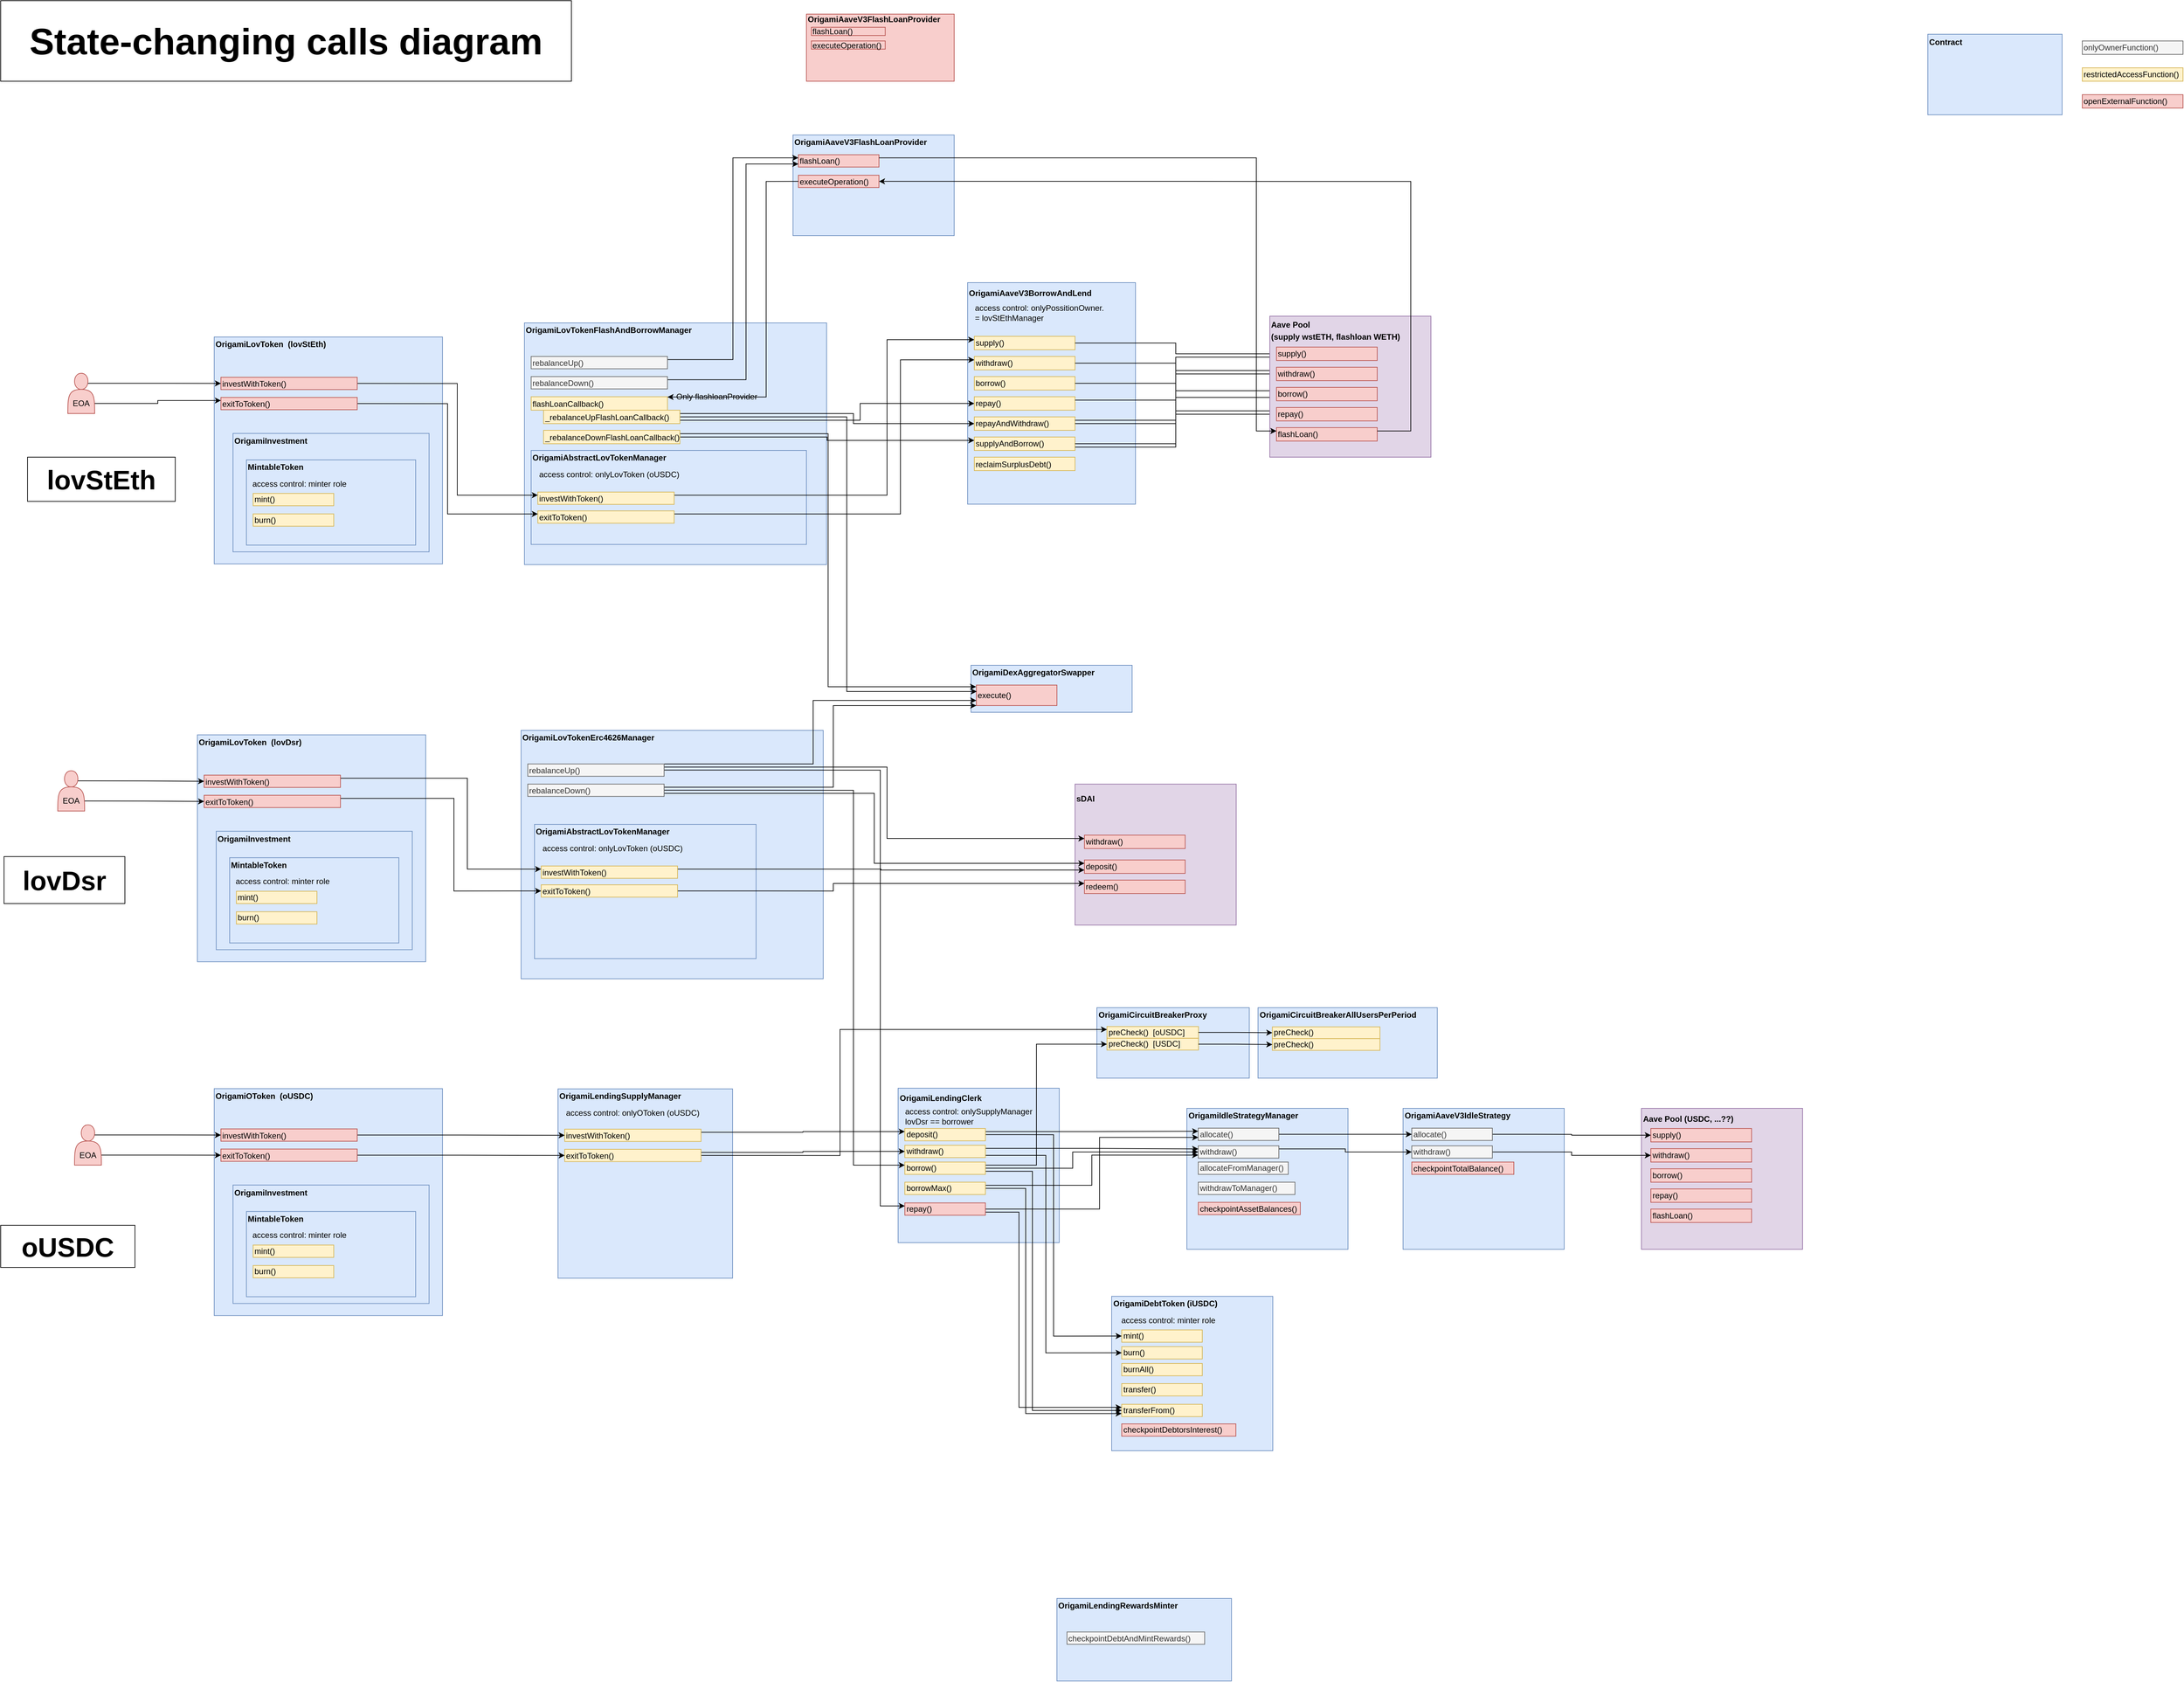 <mxfile version="24.0.5" type="github">
  <diagram name="Page-1" id="6f-JhiVzj78bMLrCzDAU">
    <mxGraphModel dx="1816" dy="1012" grid="1" gridSize="10" guides="1" tooltips="1" connect="1" arrows="1" fold="1" page="1" pageScale="1" pageWidth="850" pageHeight="1100" math="0" shadow="0">
      <root>
        <mxCell id="0" />
        <mxCell id="1" parent="0" />
        <mxCell id="Shvr4qjc4TtpCzl6Z2yE-230" value="" style="group" parent="1" vertex="1" connectable="0">
          <mxGeometry x="1660" y="1187" width="240" height="210" as="geometry" />
        </mxCell>
        <mxCell id="Shvr4qjc4TtpCzl6Z2yE-231" value="" style="rounded=0;whiteSpace=wrap;html=1;fillColor=#e1d5e7;strokeColor=#9673a6;" parent="Shvr4qjc4TtpCzl6Z2yE-230" vertex="1">
          <mxGeometry width="240" height="210" as="geometry" />
        </mxCell>
        <mxCell id="Shvr4qjc4TtpCzl6Z2yE-232" value="&lt;div style=&quot;line-height: 18px;&quot;&gt;&lt;b&gt;sDAI&lt;/b&gt;&lt;/div&gt;" style="text;html=1;align=left;verticalAlign=middle;whiteSpace=wrap;rounded=0;" parent="Shvr4qjc4TtpCzl6Z2yE-230" vertex="1">
          <mxGeometry y="6" width="220" height="30" as="geometry" />
        </mxCell>
        <mxCell id="Shvr4qjc4TtpCzl6Z2yE-233" value="deposit()" style="rounded=0;whiteSpace=wrap;html=1;fillColor=#f8cecc;strokeColor=#b85450;align=left;" parent="Shvr4qjc4TtpCzl6Z2yE-230" vertex="1">
          <mxGeometry x="14" y="113" width="150" height="20" as="geometry" />
        </mxCell>
        <mxCell id="Shvr4qjc4TtpCzl6Z2yE-234" value="withdraw()" style="rounded=0;whiteSpace=wrap;html=1;fillColor=#f8cecc;strokeColor=#b85450;align=left;" parent="Shvr4qjc4TtpCzl6Z2yE-230" vertex="1">
          <mxGeometry x="14" y="76" width="150" height="20" as="geometry" />
        </mxCell>
        <mxCell id="Shvr4qjc4TtpCzl6Z2yE-246" value="redeem()" style="rounded=0;whiteSpace=wrap;html=1;fillColor=#f8cecc;strokeColor=#b85450;align=left;" parent="Shvr4qjc4TtpCzl6Z2yE-230" vertex="1">
          <mxGeometry x="14" y="143" width="150" height="20" as="geometry" />
        </mxCell>
        <mxCell id="Shvr4qjc4TtpCzl6Z2yE-171" value="" style="rounded=0;whiteSpace=wrap;html=1;fillColor=#dae8fc;strokeColor=#6c8ebf;" parent="1" vertex="1">
          <mxGeometry x="378" y="1640.63" width="340" height="338" as="geometry" />
        </mxCell>
        <mxCell id="Shvr4qjc4TtpCzl6Z2yE-101" value="" style="group" parent="1" vertex="1" connectable="0">
          <mxGeometry x="2503.5" y="1670" width="240" height="210" as="geometry" />
        </mxCell>
        <mxCell id="Shvr4qjc4TtpCzl6Z2yE-102" value="" style="rounded=0;whiteSpace=wrap;html=1;fillColor=#e1d5e7;strokeColor=#9673a6;" parent="Shvr4qjc4TtpCzl6Z2yE-101" vertex="1">
          <mxGeometry width="240" height="210" as="geometry" />
        </mxCell>
        <mxCell id="Shvr4qjc4TtpCzl6Z2yE-103" value="&lt;div style=&quot;line-height: 18px;&quot;&gt;&lt;b&gt;Aave Pool (USDC, ...??)&lt;/b&gt;&lt;/div&gt;" style="text;html=1;align=left;verticalAlign=middle;whiteSpace=wrap;rounded=0;" parent="Shvr4qjc4TtpCzl6Z2yE-101" vertex="1">
          <mxGeometry width="220" height="30" as="geometry" />
        </mxCell>
        <mxCell id="Shvr4qjc4TtpCzl6Z2yE-104" value="supply()" style="rounded=0;whiteSpace=wrap;html=1;fillColor=#f8cecc;strokeColor=#b85450;align=left;" parent="Shvr4qjc4TtpCzl6Z2yE-101" vertex="1">
          <mxGeometry x="14" y="30" width="150" height="20" as="geometry" />
        </mxCell>
        <mxCell id="Shvr4qjc4TtpCzl6Z2yE-105" value="withdraw()" style="rounded=0;whiteSpace=wrap;html=1;fillColor=#f8cecc;strokeColor=#b85450;align=left;" parent="Shvr4qjc4TtpCzl6Z2yE-101" vertex="1">
          <mxGeometry x="14" y="60" width="150" height="20" as="geometry" />
        </mxCell>
        <mxCell id="Shvr4qjc4TtpCzl6Z2yE-106" value="borrow()" style="rounded=0;whiteSpace=wrap;html=1;fillColor=#f8cecc;strokeColor=#b85450;align=left;" parent="Shvr4qjc4TtpCzl6Z2yE-101" vertex="1">
          <mxGeometry x="14" y="90" width="150" height="20" as="geometry" />
        </mxCell>
        <mxCell id="Shvr4qjc4TtpCzl6Z2yE-107" value="repay()" style="rounded=0;whiteSpace=wrap;html=1;fillColor=#f8cecc;strokeColor=#b85450;align=left;" parent="Shvr4qjc4TtpCzl6Z2yE-101" vertex="1">
          <mxGeometry x="14" y="120" width="150" height="20" as="geometry" />
        </mxCell>
        <mxCell id="Shvr4qjc4TtpCzl6Z2yE-108" value="flashLoan()" style="rounded=0;whiteSpace=wrap;html=1;fillColor=#f8cecc;strokeColor=#b85450;align=left;" parent="Shvr4qjc4TtpCzl6Z2yE-101" vertex="1">
          <mxGeometry x="14" y="150" width="150" height="20" as="geometry" />
        </mxCell>
        <mxCell id="Shvr4qjc4TtpCzl6Z2yE-9" value="" style="group" parent="1" vertex="1" connectable="0">
          <mxGeometry x="1500" y="440" width="250" height="330" as="geometry" />
        </mxCell>
        <mxCell id="Shvr4qjc4TtpCzl6Z2yE-10" value="" style="rounded=0;whiteSpace=wrap;html=1;fillColor=#dae8fc;strokeColor=#6c8ebf;" parent="Shvr4qjc4TtpCzl6Z2yE-9" vertex="1">
          <mxGeometry width="250" height="330" as="geometry" />
        </mxCell>
        <mxCell id="Shvr4qjc4TtpCzl6Z2yE-11" value="&lt;div style=&quot;line-height: 18px;&quot;&gt;&lt;b&gt;OrigamiAaveV3BorrowAndLend&lt;/b&gt;&lt;/div&gt;" style="text;html=1;align=left;verticalAlign=middle;whiteSpace=wrap;rounded=0;" parent="Shvr4qjc4TtpCzl6Z2yE-9" vertex="1">
          <mxGeometry width="250" height="30" as="geometry" />
        </mxCell>
        <mxCell id="Shvr4qjc4TtpCzl6Z2yE-12" value="supply()" style="rounded=0;whiteSpace=wrap;html=1;fillColor=#fff2cc;strokeColor=#d6b656;align=left;" parent="Shvr4qjc4TtpCzl6Z2yE-9" vertex="1">
          <mxGeometry x="10" y="80" width="150" height="20" as="geometry" />
        </mxCell>
        <mxCell id="Shvr4qjc4TtpCzl6Z2yE-13" value="withdraw()" style="rounded=0;whiteSpace=wrap;html=1;fillColor=#fff2cc;strokeColor=#d6b656;align=left;" parent="Shvr4qjc4TtpCzl6Z2yE-9" vertex="1">
          <mxGeometry x="10" y="110" width="150" height="20" as="geometry" />
        </mxCell>
        <mxCell id="Shvr4qjc4TtpCzl6Z2yE-21" value="borrow()" style="rounded=0;whiteSpace=wrap;html=1;fillColor=#fff2cc;strokeColor=#d6b656;align=left;" parent="Shvr4qjc4TtpCzl6Z2yE-9" vertex="1">
          <mxGeometry x="10" y="140" width="150" height="20" as="geometry" />
        </mxCell>
        <mxCell id="Shvr4qjc4TtpCzl6Z2yE-29" value="repay()" style="rounded=0;whiteSpace=wrap;html=1;fillColor=#fff2cc;strokeColor=#d6b656;align=left;" parent="Shvr4qjc4TtpCzl6Z2yE-9" vertex="1">
          <mxGeometry x="10" y="170" width="150" height="20" as="geometry" />
        </mxCell>
        <mxCell id="Shvr4qjc4TtpCzl6Z2yE-30" value="repayAndWithdraw()" style="rounded=0;whiteSpace=wrap;html=1;fillColor=#fff2cc;strokeColor=#d6b656;align=left;" parent="Shvr4qjc4TtpCzl6Z2yE-9" vertex="1">
          <mxGeometry x="10" y="200" width="150" height="20" as="geometry" />
        </mxCell>
        <mxCell id="Shvr4qjc4TtpCzl6Z2yE-31" value="supplyAndBorrow()" style="rounded=0;whiteSpace=wrap;html=1;fillColor=#fff2cc;strokeColor=#d6b656;align=left;" parent="Shvr4qjc4TtpCzl6Z2yE-9" vertex="1">
          <mxGeometry x="10" y="230" width="150" height="20" as="geometry" />
        </mxCell>
        <mxCell id="Shvr4qjc4TtpCzl6Z2yE-51" value="&lt;div style=&quot;line-height: 18px;&quot;&gt;reclaimSurplusDebt()&lt;/div&gt;" style="rounded=0;whiteSpace=wrap;html=1;fillColor=#fff2cc;strokeColor=#d6b656;align=left;" parent="Shvr4qjc4TtpCzl6Z2yE-9" vertex="1">
          <mxGeometry x="10" y="260" width="150" height="20" as="geometry" />
        </mxCell>
        <mxCell id="Shvr4qjc4TtpCzl6Z2yE-52" value="access control: onlyPossitionOwner. =&amp;nbsp;lovStEthManager" style="text;html=1;align=left;verticalAlign=middle;whiteSpace=wrap;rounded=0;" parent="Shvr4qjc4TtpCzl6Z2yE-9" vertex="1">
          <mxGeometry x="9" y="30" width="240" height="30" as="geometry" />
        </mxCell>
        <mxCell id="Shvr4qjc4TtpCzl6Z2yE-3" value="onlyOwnerFunction()" style="rounded=0;whiteSpace=wrap;html=1;fillColor=#f5f5f5;fontColor=#333333;strokeColor=#666666;align=left;" parent="1" vertex="1">
          <mxGeometry x="3160" y="80" width="150" height="20" as="geometry" />
        </mxCell>
        <mxCell id="Shvr4qjc4TtpCzl6Z2yE-4" value="restrictedAccessFunction()" style="rounded=0;whiteSpace=wrap;html=1;fillColor=#fff2cc;strokeColor=#d6b656;align=left;" parent="1" vertex="1">
          <mxGeometry x="3160" y="120" width="150" height="20" as="geometry" />
        </mxCell>
        <mxCell id="Shvr4qjc4TtpCzl6Z2yE-5" value="openExternalFunction()" style="rounded=0;whiteSpace=wrap;html=1;fillColor=#f8cecc;strokeColor=#b85450;align=left;" parent="1" vertex="1">
          <mxGeometry x="3160" y="160" width="150" height="20" as="geometry" />
        </mxCell>
        <mxCell id="Shvr4qjc4TtpCzl6Z2yE-6" value="" style="group" parent="1" vertex="1" connectable="0">
          <mxGeometry x="2930" y="70" width="200" height="120" as="geometry" />
        </mxCell>
        <mxCell id="Shvr4qjc4TtpCzl6Z2yE-7" value="" style="group" parent="Shvr4qjc4TtpCzl6Z2yE-6" vertex="1" connectable="0">
          <mxGeometry width="200" height="120" as="geometry" />
        </mxCell>
        <mxCell id="Shvr4qjc4TtpCzl6Z2yE-1" value="" style="rounded=0;whiteSpace=wrap;html=1;fillColor=#dae8fc;strokeColor=#6c8ebf;" parent="Shvr4qjc4TtpCzl6Z2yE-7" vertex="1">
          <mxGeometry width="200" height="120" as="geometry" />
        </mxCell>
        <mxCell id="Shvr4qjc4TtpCzl6Z2yE-2" value="&lt;div style=&quot;line-height: 18px;&quot;&gt;&lt;b&gt;Contract&lt;/b&gt;&lt;/div&gt;" style="text;html=1;align=left;verticalAlign=middle;whiteSpace=wrap;rounded=0;" parent="Shvr4qjc4TtpCzl6Z2yE-7" vertex="1">
          <mxGeometry width="200" height="22.5" as="geometry" />
        </mxCell>
        <mxCell id="Shvr4qjc4TtpCzl6Z2yE-42" style="edgeStyle=orthogonalEdgeStyle;rounded=0;orthogonalLoop=1;jettySize=auto;html=1;exitX=1;exitY=0.5;exitDx=0;exitDy=0;entryX=0;entryY=0.5;entryDx=0;entryDy=0;" parent="1" source="Shvr4qjc4TtpCzl6Z2yE-12" target="Shvr4qjc4TtpCzl6Z2yE-38" edge="1">
          <mxGeometry relative="1" as="geometry" />
        </mxCell>
        <mxCell id="Shvr4qjc4TtpCzl6Z2yE-43" style="edgeStyle=orthogonalEdgeStyle;rounded=0;orthogonalLoop=1;jettySize=auto;html=1;exitX=1;exitY=0.5;exitDx=0;exitDy=0;entryX=0;entryY=0.25;entryDx=0;entryDy=0;" parent="1" source="Shvr4qjc4TtpCzl6Z2yE-13" target="Shvr4qjc4TtpCzl6Z2yE-39" edge="1">
          <mxGeometry relative="1" as="geometry" />
        </mxCell>
        <mxCell id="Shvr4qjc4TtpCzl6Z2yE-44" style="edgeStyle=orthogonalEdgeStyle;rounded=0;orthogonalLoop=1;jettySize=auto;html=1;exitX=1;exitY=0.5;exitDx=0;exitDy=0;entryX=0;entryY=0.25;entryDx=0;entryDy=0;" parent="1" source="Shvr4qjc4TtpCzl6Z2yE-21" target="Shvr4qjc4TtpCzl6Z2yE-40" edge="1">
          <mxGeometry relative="1" as="geometry" />
        </mxCell>
        <mxCell id="Shvr4qjc4TtpCzl6Z2yE-45" style="edgeStyle=orthogonalEdgeStyle;rounded=0;orthogonalLoop=1;jettySize=auto;html=1;exitX=1;exitY=0.25;exitDx=0;exitDy=0;entryX=0;entryY=0.25;entryDx=0;entryDy=0;" parent="1" source="Shvr4qjc4TtpCzl6Z2yE-29" target="Shvr4qjc4TtpCzl6Z2yE-41" edge="1">
          <mxGeometry relative="1" as="geometry" />
        </mxCell>
        <mxCell id="Shvr4qjc4TtpCzl6Z2yE-46" style="edgeStyle=orthogonalEdgeStyle;rounded=0;orthogonalLoop=1;jettySize=auto;html=1;exitX=1;exitY=0.25;exitDx=0;exitDy=0;entryX=0;entryY=0.5;entryDx=0;entryDy=0;" parent="1" source="Shvr4qjc4TtpCzl6Z2yE-30" target="Shvr4qjc4TtpCzl6Z2yE-41" edge="1">
          <mxGeometry relative="1" as="geometry" />
        </mxCell>
        <mxCell id="Shvr4qjc4TtpCzl6Z2yE-47" style="edgeStyle=orthogonalEdgeStyle;rounded=0;orthogonalLoop=1;jettySize=auto;html=1;exitX=1;exitY=0.5;exitDx=0;exitDy=0;entryX=0;entryY=0.5;entryDx=0;entryDy=0;" parent="1" source="Shvr4qjc4TtpCzl6Z2yE-30" target="Shvr4qjc4TtpCzl6Z2yE-39" edge="1">
          <mxGeometry relative="1" as="geometry" />
        </mxCell>
        <mxCell id="Shvr4qjc4TtpCzl6Z2yE-48" style="edgeStyle=orthogonalEdgeStyle;rounded=0;orthogonalLoop=1;jettySize=auto;html=1;exitX=1;exitY=0.5;exitDx=0;exitDy=0;entryX=0;entryY=0.75;entryDx=0;entryDy=0;" parent="1" source="Shvr4qjc4TtpCzl6Z2yE-31" target="Shvr4qjc4TtpCzl6Z2yE-38" edge="1">
          <mxGeometry relative="1" as="geometry" />
        </mxCell>
        <mxCell id="Shvr4qjc4TtpCzl6Z2yE-49" style="edgeStyle=orthogonalEdgeStyle;rounded=0;orthogonalLoop=1;jettySize=auto;html=1;exitX=1;exitY=0.75;exitDx=0;exitDy=0;entryX=0;entryY=0.75;entryDx=0;entryDy=0;" parent="1" source="Shvr4qjc4TtpCzl6Z2yE-31" target="Shvr4qjc4TtpCzl6Z2yE-40" edge="1">
          <mxGeometry relative="1" as="geometry" />
        </mxCell>
        <mxCell id="Shvr4qjc4TtpCzl6Z2yE-50" value="" style="group" parent="1" vertex="1" connectable="0">
          <mxGeometry x="1950" y="490" width="240" height="210" as="geometry" />
        </mxCell>
        <mxCell id="Shvr4qjc4TtpCzl6Z2yE-36" value="" style="rounded=0;whiteSpace=wrap;html=1;fillColor=#e1d5e7;strokeColor=#9673a6;" parent="Shvr4qjc4TtpCzl6Z2yE-50" vertex="1">
          <mxGeometry width="240" height="210" as="geometry" />
        </mxCell>
        <mxCell id="Shvr4qjc4TtpCzl6Z2yE-37" value="&lt;div style=&quot;line-height: 18px;&quot;&gt;&lt;b&gt;Aave Pool&amp;nbsp; &amp;nbsp;&lt;/b&gt;&lt;/div&gt;&lt;div style=&quot;line-height: 18px;&quot;&gt;&lt;b&gt;(supply wstETH,&amp;nbsp;&lt;/b&gt;&lt;b style=&quot;background-color: initial;&quot;&gt;flashloan WETH)&amp;nbsp;&lt;/b&gt;&lt;/div&gt;" style="text;html=1;align=left;verticalAlign=middle;whiteSpace=wrap;rounded=0;" parent="Shvr4qjc4TtpCzl6Z2yE-50" vertex="1">
          <mxGeometry y="6" width="220" height="30" as="geometry" />
        </mxCell>
        <mxCell id="Shvr4qjc4TtpCzl6Z2yE-38" value="supply()" style="rounded=0;whiteSpace=wrap;html=1;fillColor=#f8cecc;strokeColor=#b85450;align=left;" parent="Shvr4qjc4TtpCzl6Z2yE-50" vertex="1">
          <mxGeometry x="10" y="46" width="150" height="20" as="geometry" />
        </mxCell>
        <mxCell id="Shvr4qjc4TtpCzl6Z2yE-39" value="withdraw()" style="rounded=0;whiteSpace=wrap;html=1;fillColor=#f8cecc;strokeColor=#b85450;align=left;" parent="Shvr4qjc4TtpCzl6Z2yE-50" vertex="1">
          <mxGeometry x="10" y="76" width="150" height="20" as="geometry" />
        </mxCell>
        <mxCell id="Shvr4qjc4TtpCzl6Z2yE-40" value="borrow()" style="rounded=0;whiteSpace=wrap;html=1;fillColor=#f8cecc;strokeColor=#b85450;align=left;" parent="Shvr4qjc4TtpCzl6Z2yE-50" vertex="1">
          <mxGeometry x="10" y="106" width="150" height="20" as="geometry" />
        </mxCell>
        <mxCell id="Shvr4qjc4TtpCzl6Z2yE-41" value="repay()" style="rounded=0;whiteSpace=wrap;html=1;fillColor=#f8cecc;strokeColor=#b85450;align=left;" parent="Shvr4qjc4TtpCzl6Z2yE-50" vertex="1">
          <mxGeometry x="10" y="136" width="150" height="20" as="geometry" />
        </mxCell>
        <mxCell id="Shvr4qjc4TtpCzl6Z2yE-71" value="flashLoan()" style="rounded=0;whiteSpace=wrap;html=1;fillColor=#f8cecc;strokeColor=#b85450;align=left;" parent="Shvr4qjc4TtpCzl6Z2yE-50" vertex="1">
          <mxGeometry x="10" y="166" width="150" height="20" as="geometry" />
        </mxCell>
        <mxCell id="Shvr4qjc4TtpCzl6Z2yE-53" value="" style="group" parent="1" vertex="1" connectable="0">
          <mxGeometry x="1932.5" y="1520" width="267" height="105" as="geometry" />
        </mxCell>
        <mxCell id="Shvr4qjc4TtpCzl6Z2yE-54" value="" style="group" parent="Shvr4qjc4TtpCzl6Z2yE-53" vertex="1" connectable="0">
          <mxGeometry width="267" height="105" as="geometry" />
        </mxCell>
        <mxCell id="Shvr4qjc4TtpCzl6Z2yE-55" value="" style="rounded=0;whiteSpace=wrap;html=1;fillColor=#dae8fc;strokeColor=#6c8ebf;" parent="Shvr4qjc4TtpCzl6Z2yE-54" vertex="1">
          <mxGeometry width="267" height="105" as="geometry" />
        </mxCell>
        <mxCell id="Shvr4qjc4TtpCzl6Z2yE-56" value="&lt;div style=&quot;line-height: 18px;&quot;&gt;&lt;div style=&quot;line-height: 18px;&quot;&gt;&lt;b&gt;OrigamiCircuitBreakerAllUsersPerPeriod&lt;/b&gt;&lt;/div&gt;&lt;/div&gt;" style="text;html=1;align=left;verticalAlign=middle;whiteSpace=wrap;rounded=0;" parent="Shvr4qjc4TtpCzl6Z2yE-54" vertex="1">
          <mxGeometry width="267" height="19.688" as="geometry" />
        </mxCell>
        <mxCell id="Shvr4qjc4TtpCzl6Z2yE-62" value="preCheck()" style="rounded=0;whiteSpace=wrap;html=1;fillColor=#fff2cc;strokeColor=#d6b656;align=left;" parent="Shvr4qjc4TtpCzl6Z2yE-54" vertex="1">
          <mxGeometry x="21.36" y="28.636" width="160.2" height="17.5" as="geometry" />
        </mxCell>
        <mxCell id="Shvr4qjc4TtpCzl6Z2yE-288" value="preCheck()" style="rounded=0;whiteSpace=wrap;html=1;fillColor=#fff2cc;strokeColor=#d6b656;align=left;" parent="Shvr4qjc4TtpCzl6Z2yE-54" vertex="1">
          <mxGeometry x="21.36" y="46.136" width="160.2" height="17.5" as="geometry" />
        </mxCell>
        <mxCell id="Shvr4qjc4TtpCzl6Z2yE-57" value="" style="group" parent="1" vertex="1" connectable="0">
          <mxGeometry x="1692.5" y="1520" width="227" height="105" as="geometry" />
        </mxCell>
        <mxCell id="Shvr4qjc4TtpCzl6Z2yE-58" value="" style="group" parent="Shvr4qjc4TtpCzl6Z2yE-57" vertex="1" connectable="0">
          <mxGeometry width="227" height="105" as="geometry" />
        </mxCell>
        <mxCell id="Shvr4qjc4TtpCzl6Z2yE-59" value="" style="rounded=0;whiteSpace=wrap;html=1;fillColor=#dae8fc;strokeColor=#6c8ebf;" parent="Shvr4qjc4TtpCzl6Z2yE-58" vertex="1">
          <mxGeometry width="227" height="105" as="geometry" />
        </mxCell>
        <mxCell id="Shvr4qjc4TtpCzl6Z2yE-60" value="&lt;div style=&quot;line-height: 18px;&quot;&gt;&lt;div style=&quot;line-height: 18px;&quot;&gt;&lt;div style=&quot;line-height: 18px;&quot;&gt;&lt;b&gt;OrigamiCircuitBreakerProxy&lt;/b&gt;&lt;/div&gt;&lt;/div&gt;&lt;/div&gt;" style="text;html=1;align=left;verticalAlign=middle;whiteSpace=wrap;rounded=0;" parent="Shvr4qjc4TtpCzl6Z2yE-58" vertex="1">
          <mxGeometry width="227" height="19.688" as="geometry" />
        </mxCell>
        <mxCell id="Shvr4qjc4TtpCzl6Z2yE-61" value="preCheck()&amp;nbsp; [oUSDC]" style="rounded=0;whiteSpace=wrap;html=1;fillColor=#fff2cc;strokeColor=#d6b656;align=left;" parent="Shvr4qjc4TtpCzl6Z2yE-58" vertex="1">
          <mxGeometry x="15.08" y="28.159" width="136.2" height="17.5" as="geometry" />
        </mxCell>
        <mxCell id="Shvr4qjc4TtpCzl6Z2yE-285" value="preCheck()&amp;nbsp; [USDC]" style="rounded=0;whiteSpace=wrap;html=1;fillColor=#fff2cc;strokeColor=#d6b656;align=left;" parent="Shvr4qjc4TtpCzl6Z2yE-58" vertex="1">
          <mxGeometry x="15.08" y="45.659" width="136.2" height="17.5" as="geometry" />
        </mxCell>
        <mxCell id="Shvr4qjc4TtpCzl6Z2yE-63" style="edgeStyle=orthogonalEdgeStyle;rounded=0;orthogonalLoop=1;jettySize=auto;html=1;exitX=1;exitY=0.5;exitDx=0;exitDy=0;" parent="1" source="Shvr4qjc4TtpCzl6Z2yE-61" target="Shvr4qjc4TtpCzl6Z2yE-62" edge="1">
          <mxGeometry relative="1" as="geometry" />
        </mxCell>
        <mxCell id="Shvr4qjc4TtpCzl6Z2yE-65" value="" style="group" parent="1" vertex="1" connectable="0">
          <mxGeometry x="1240" y="220" width="240" height="150" as="geometry" />
        </mxCell>
        <mxCell id="Shvr4qjc4TtpCzl6Z2yE-66" value="" style="rounded=0;whiteSpace=wrap;html=1;fillColor=#dae8fc;strokeColor=#6c8ebf;" parent="Shvr4qjc4TtpCzl6Z2yE-65" vertex="1">
          <mxGeometry width="240" height="150" as="geometry" />
        </mxCell>
        <mxCell id="Shvr4qjc4TtpCzl6Z2yE-67" value="&lt;div style=&quot;line-height: 18px;&quot;&gt;&lt;div style=&quot;line-height: 18px;&quot;&gt;&lt;div style=&quot;line-height: 18px;&quot;&gt;&lt;div style=&quot;line-height: 18px;&quot;&gt;&lt;b&gt;OrigamiAaveV3FlashLoanProvider&lt;/b&gt;&lt;/div&gt;&lt;/div&gt;&lt;/div&gt;&lt;/div&gt;" style="text;html=1;align=left;verticalAlign=middle;whiteSpace=wrap;rounded=0;" parent="Shvr4qjc4TtpCzl6Z2yE-65" vertex="1">
          <mxGeometry width="200" height="20.625" as="geometry" />
        </mxCell>
        <mxCell id="Shvr4qjc4TtpCzl6Z2yE-68" value="flashLoan()" style="rounded=0;whiteSpace=wrap;html=1;fillColor=#f8cecc;strokeColor=#b85450;align=left;" parent="Shvr4qjc4TtpCzl6Z2yE-65" vertex="1">
          <mxGeometry x="8" y="29.5" width="120" height="18.333" as="geometry" />
        </mxCell>
        <mxCell id="Shvr4qjc4TtpCzl6Z2yE-69" value="&lt;div style=&quot;line-height: 18px;&quot;&gt;executeOperation()&lt;/div&gt;" style="rounded=0;whiteSpace=wrap;html=1;fillColor=#f8cecc;strokeColor=#b85450;align=left;" parent="Shvr4qjc4TtpCzl6Z2yE-65" vertex="1">
          <mxGeometry x="8" y="60" width="120" height="18.333" as="geometry" />
        </mxCell>
        <mxCell id="Shvr4qjc4TtpCzl6Z2yE-78" value="" style="rounded=0;whiteSpace=wrap;html=1;fillColor=#dae8fc;strokeColor=#6c8ebf;" parent="1" vertex="1">
          <mxGeometry x="1505" y="1010" width="240" height="70" as="geometry" />
        </mxCell>
        <mxCell id="Shvr4qjc4TtpCzl6Z2yE-79" value="&lt;div style=&quot;line-height: 18px;&quot;&gt;&lt;div style=&quot;line-height: 18px;&quot;&gt;&lt;div style=&quot;line-height: 18px;&quot;&gt;&lt;div style=&quot;line-height: 18px;&quot;&gt;&lt;div style=&quot;line-height: 18px;&quot;&gt;&lt;b&gt;OrigamiDexAggregatorSwapper&lt;/b&gt;&lt;/div&gt;&lt;/div&gt;&lt;/div&gt;&lt;/div&gt;&lt;/div&gt;" style="text;html=1;align=left;verticalAlign=middle;whiteSpace=wrap;rounded=0;" parent="1" vertex="1">
          <mxGeometry x="1505" y="1010" width="200" height="20.625" as="geometry" />
        </mxCell>
        <mxCell id="Shvr4qjc4TtpCzl6Z2yE-80" value="execute()" style="rounded=0;whiteSpace=wrap;html=1;fillColor=#f8cecc;strokeColor=#b85450;align=left;" parent="1" vertex="1">
          <mxGeometry x="1513" y="1039.5" width="120" height="30.5" as="geometry" />
        </mxCell>
        <mxCell id="Shvr4qjc4TtpCzl6Z2yE-96" value="" style="rounded=0;whiteSpace=wrap;html=1;fillColor=#dae8fc;strokeColor=#6c8ebf;" parent="1" vertex="1">
          <mxGeometry x="2148.5" y="1670" width="240" height="210" as="geometry" />
        </mxCell>
        <mxCell id="Shvr4qjc4TtpCzl6Z2yE-97" value="&lt;div style=&quot;line-height: 18px;&quot;&gt;&lt;div style=&quot;line-height: 18px;&quot;&gt;&lt;div style=&quot;line-height: 18px;&quot;&gt;&lt;div style=&quot;line-height: 18px;&quot;&gt;&lt;div style=&quot;line-height: 18px;&quot;&gt;&lt;div style=&quot;line-height: 18px;&quot;&gt;&lt;b&gt;OrigamiAaveV3IdleStrategy&lt;/b&gt;&lt;/div&gt;&lt;/div&gt;&lt;/div&gt;&lt;/div&gt;&lt;/div&gt;&lt;/div&gt;" style="text;html=1;align=left;verticalAlign=middle;whiteSpace=wrap;rounded=0;" parent="1" vertex="1">
          <mxGeometry x="2148.5" y="1670" width="200" height="20.625" as="geometry" />
        </mxCell>
        <mxCell id="Shvr4qjc4TtpCzl6Z2yE-109" style="edgeStyle=orthogonalEdgeStyle;rounded=0;orthogonalLoop=1;jettySize=auto;html=1;exitX=1;exitY=0.5;exitDx=0;exitDy=0;entryX=0;entryY=0.5;entryDx=0;entryDy=0;" parent="1" source="Shvr4qjc4TtpCzl6Z2yE-98" target="Shvr4qjc4TtpCzl6Z2yE-104" edge="1">
          <mxGeometry relative="1" as="geometry" />
        </mxCell>
        <mxCell id="Shvr4qjc4TtpCzl6Z2yE-98" value="allocate()" style="rounded=0;whiteSpace=wrap;html=1;fillColor=#f5f5f5;strokeColor=#666666;align=left;fontColor=#333333;" parent="1" vertex="1">
          <mxGeometry x="2161.5" y="1699.5" width="120" height="18.333" as="geometry" />
        </mxCell>
        <mxCell id="Shvr4qjc4TtpCzl6Z2yE-110" style="edgeStyle=orthogonalEdgeStyle;rounded=0;orthogonalLoop=1;jettySize=auto;html=1;exitX=1;exitY=0.5;exitDx=0;exitDy=0;entryX=0;entryY=0.5;entryDx=0;entryDy=0;" parent="1" source="Shvr4qjc4TtpCzl6Z2yE-99" target="Shvr4qjc4TtpCzl6Z2yE-105" edge="1">
          <mxGeometry relative="1" as="geometry" />
        </mxCell>
        <mxCell id="Shvr4qjc4TtpCzl6Z2yE-99" value="withdraw()" style="rounded=0;whiteSpace=wrap;html=1;fillColor=#f5f5f5;strokeColor=#666666;align=left;fontColor=#333333;" parent="1" vertex="1">
          <mxGeometry x="2161.5" y="1725.83" width="120" height="18.333" as="geometry" />
        </mxCell>
        <mxCell id="Shvr4qjc4TtpCzl6Z2yE-100" value="&lt;div style=&quot;line-height: 18px;&quot;&gt;checkpointTotalBalance()&lt;/div&gt;" style="rounded=0;whiteSpace=wrap;html=1;fillColor=#f8cecc;strokeColor=#b85450;align=left;" parent="1" vertex="1">
          <mxGeometry x="2161.5" y="1750" width="152" height="18.33" as="geometry" />
        </mxCell>
        <mxCell id="Shvr4qjc4TtpCzl6Z2yE-111" value="" style="rounded=0;whiteSpace=wrap;html=1;fillColor=#dae8fc;strokeColor=#6c8ebf;" parent="1" vertex="1">
          <mxGeometry x="1826.5" y="1670" width="240" height="210" as="geometry" />
        </mxCell>
        <mxCell id="Shvr4qjc4TtpCzl6Z2yE-112" value="&lt;div style=&quot;line-height: 18px;&quot;&gt;&lt;div style=&quot;line-height: 18px;&quot;&gt;&lt;div style=&quot;line-height: 18px;&quot;&gt;&lt;div style=&quot;line-height: 18px;&quot;&gt;&lt;div style=&quot;line-height: 18px;&quot;&gt;&lt;div style=&quot;line-height: 18px;&quot;&gt;&lt;div style=&quot;line-height: 18px;&quot;&gt;&lt;b&gt;OrigamiIdleStrategyManager&lt;/b&gt;&lt;/div&gt;&lt;/div&gt;&lt;/div&gt;&lt;/div&gt;&lt;/div&gt;&lt;/div&gt;&lt;/div&gt;" style="text;html=1;align=left;verticalAlign=middle;whiteSpace=wrap;rounded=0;" parent="1" vertex="1">
          <mxGeometry x="1826.5" y="1670" width="200" height="20.625" as="geometry" />
        </mxCell>
        <mxCell id="Shvr4qjc4TtpCzl6Z2yE-116" style="edgeStyle=orthogonalEdgeStyle;rounded=0;orthogonalLoop=1;jettySize=auto;html=1;exitX=1;exitY=0.5;exitDx=0;exitDy=0;entryX=0;entryY=0.5;entryDx=0;entryDy=0;" parent="1" source="Shvr4qjc4TtpCzl6Z2yE-113" target="Shvr4qjc4TtpCzl6Z2yE-98" edge="1">
          <mxGeometry relative="1" as="geometry" />
        </mxCell>
        <mxCell id="Shvr4qjc4TtpCzl6Z2yE-113" value="allocate()" style="rounded=0;whiteSpace=wrap;html=1;fillColor=#f5f5f5;strokeColor=#666666;align=left;fontColor=#333333;" parent="1" vertex="1">
          <mxGeometry x="1843.5" y="1699.5" width="120" height="18.333" as="geometry" />
        </mxCell>
        <mxCell id="Shvr4qjc4TtpCzl6Z2yE-117" style="edgeStyle=orthogonalEdgeStyle;rounded=0;orthogonalLoop=1;jettySize=auto;html=1;exitX=1;exitY=0.25;exitDx=0;exitDy=0;" parent="1" source="Shvr4qjc4TtpCzl6Z2yE-114" target="Shvr4qjc4TtpCzl6Z2yE-99" edge="1">
          <mxGeometry relative="1" as="geometry" />
        </mxCell>
        <mxCell id="Shvr4qjc4TtpCzl6Z2yE-114" value="withdraw()" style="rounded=0;whiteSpace=wrap;html=1;fillColor=#f5f5f5;strokeColor=#666666;align=left;fontColor=#333333;" parent="1" vertex="1">
          <mxGeometry x="1843.5" y="1725.83" width="120" height="18.333" as="geometry" />
        </mxCell>
        <mxCell id="Shvr4qjc4TtpCzl6Z2yE-115" value="&lt;div style=&quot;line-height: 18px;&quot;&gt;&lt;div style=&quot;line-height: 18px;&quot;&gt;checkpointAssetBalances()&lt;/div&gt;&lt;/div&gt;" style="rounded=0;whiteSpace=wrap;html=1;fillColor=#f8cecc;strokeColor=#b85450;align=left;" parent="1" vertex="1">
          <mxGeometry x="1843.5" y="1810" width="152" height="18.33" as="geometry" />
        </mxCell>
        <mxCell id="Shvr4qjc4TtpCzl6Z2yE-118" value="allocateFromManager()" style="rounded=0;whiteSpace=wrap;html=1;fillColor=#f5f5f5;strokeColor=#666666;align=left;fontColor=#333333;" parent="1" vertex="1">
          <mxGeometry x="1843.5" y="1750" width="134" height="18.33" as="geometry" />
        </mxCell>
        <mxCell id="Shvr4qjc4TtpCzl6Z2yE-119" value="withdrawToManager()" style="rounded=0;whiteSpace=wrap;html=1;fillColor=#f5f5f5;strokeColor=#666666;align=left;fontColor=#333333;" parent="1" vertex="1">
          <mxGeometry x="1843.5" y="1780" width="144" height="18.33" as="geometry" />
        </mxCell>
        <mxCell id="Shvr4qjc4TtpCzl6Z2yE-120" value="" style="rounded=0;whiteSpace=wrap;html=1;fillColor=#dae8fc;strokeColor=#6c8ebf;" parent="1" vertex="1">
          <mxGeometry x="1714.5" y="1950" width="240" height="230" as="geometry" />
        </mxCell>
        <mxCell id="Shvr4qjc4TtpCzl6Z2yE-121" value="&lt;div style=&quot;line-height: 18px;&quot;&gt;&lt;div style=&quot;line-height: 18px;&quot;&gt;&lt;div style=&quot;line-height: 18px;&quot;&gt;&lt;div style=&quot;line-height: 18px;&quot;&gt;&lt;div style=&quot;line-height: 18px;&quot;&gt;&lt;b&gt;OrigamiDebtToken (iUSDC)&lt;/b&gt;&lt;br&gt;&lt;/div&gt;&lt;/div&gt;&lt;/div&gt;&lt;/div&gt;&lt;/div&gt;" style="text;html=1;align=left;verticalAlign=middle;whiteSpace=wrap;rounded=0;" parent="1" vertex="1">
          <mxGeometry x="1714.5" y="1950" width="200" height="20.625" as="geometry" />
        </mxCell>
        <mxCell id="Shvr4qjc4TtpCzl6Z2yE-122" value="mint()" style="rounded=0;whiteSpace=wrap;html=1;fillColor=#fff2cc;strokeColor=#d6b656;align=left;" parent="1" vertex="1">
          <mxGeometry x="1729.5" y="2000" width="120" height="18.333" as="geometry" />
        </mxCell>
        <mxCell id="Shvr4qjc4TtpCzl6Z2yE-123" value="burn()" style="rounded=0;whiteSpace=wrap;html=1;fillColor=#fff2cc;strokeColor=#d6b656;align=left;" parent="1" vertex="1">
          <mxGeometry x="1729.5" y="2025" width="120" height="18.333" as="geometry" />
        </mxCell>
        <mxCell id="Shvr4qjc4TtpCzl6Z2yE-124" value="access control: minter role" style="text;html=1;align=left;verticalAlign=middle;whiteSpace=wrap;rounded=0;" parent="1" vertex="1">
          <mxGeometry x="1726.5" y="1970.63" width="220" height="30" as="geometry" />
        </mxCell>
        <mxCell id="Shvr4qjc4TtpCzl6Z2yE-125" value="burnAll()" style="rounded=0;whiteSpace=wrap;html=1;fillColor=#fff2cc;strokeColor=#d6b656;align=left;" parent="1" vertex="1">
          <mxGeometry x="1729.5" y="2050" width="120" height="18.333" as="geometry" />
        </mxCell>
        <mxCell id="Shvr4qjc4TtpCzl6Z2yE-126" value="transfer()" style="rounded=0;whiteSpace=wrap;html=1;fillColor=#fff2cc;strokeColor=#d6b656;align=left;" parent="1" vertex="1">
          <mxGeometry x="1729.5" y="2080" width="120" height="18.333" as="geometry" />
        </mxCell>
        <mxCell id="Shvr4qjc4TtpCzl6Z2yE-127" value="&lt;span style=&quot;font-weight: normal;&quot;&gt;transferFrom()&lt;/span&gt;" style="rounded=0;whiteSpace=wrap;html=1;fillColor=#fff2cc;strokeColor=#d6b656;align=left;fontStyle=1" parent="1" vertex="1">
          <mxGeometry x="1729.5" y="2110.83" width="120" height="18.333" as="geometry" />
        </mxCell>
        <mxCell id="Shvr4qjc4TtpCzl6Z2yE-128" value="checkpointDebtorsInterest()" style="rounded=0;whiteSpace=wrap;html=1;fillColor=#f8cecc;strokeColor=#b85450;align=left;" parent="1" vertex="1">
          <mxGeometry x="1729.5" y="2140" width="170" height="18.33" as="geometry" />
        </mxCell>
        <mxCell id="Shvr4qjc4TtpCzl6Z2yE-129" value="" style="rounded=0;whiteSpace=wrap;html=1;fillColor=#dae8fc;strokeColor=#6c8ebf;" parent="1" vertex="1">
          <mxGeometry x="1396.5" y="1640" width="240" height="230" as="geometry" />
        </mxCell>
        <mxCell id="Shvr4qjc4TtpCzl6Z2yE-130" value="&lt;div style=&quot;line-height: 18px;&quot;&gt;&lt;div style=&quot;line-height: 18px;&quot;&gt;&lt;div style=&quot;line-height: 18px;&quot;&gt;&lt;div style=&quot;line-height: 18px;&quot;&gt;&lt;div style=&quot;line-height: 18px;&quot;&gt;&lt;b&gt;OrigamiLendingClerk&lt;/b&gt;&lt;br&gt;&lt;/div&gt;&lt;/div&gt;&lt;/div&gt;&lt;/div&gt;&lt;/div&gt;" style="text;html=1;align=left;verticalAlign=middle;whiteSpace=wrap;rounded=0;" parent="1" vertex="1">
          <mxGeometry x="1396.5" y="1644" width="200" height="20.625" as="geometry" />
        </mxCell>
        <mxCell id="Shvr4qjc4TtpCzl6Z2yE-138" style="edgeStyle=orthogonalEdgeStyle;rounded=0;orthogonalLoop=1;jettySize=auto;html=1;exitX=1;exitY=0.25;exitDx=0;exitDy=0;entryX=0;entryY=0.25;entryDx=0;entryDy=0;" parent="1" source="Shvr4qjc4TtpCzl6Z2yE-131" target="Shvr4qjc4TtpCzl6Z2yE-113" edge="1">
          <mxGeometry relative="1" as="geometry" />
        </mxCell>
        <mxCell id="Shvr4qjc4TtpCzl6Z2yE-139" style="edgeStyle=orthogonalEdgeStyle;rounded=0;orthogonalLoop=1;jettySize=auto;html=1;exitX=1;exitY=0.5;exitDx=0;exitDy=0;entryX=0;entryY=0.5;entryDx=0;entryDy=0;" parent="1" source="Shvr4qjc4TtpCzl6Z2yE-131" target="Shvr4qjc4TtpCzl6Z2yE-122" edge="1">
          <mxGeometry relative="1" as="geometry" />
        </mxCell>
        <mxCell id="Shvr4qjc4TtpCzl6Z2yE-131" value="deposit()" style="rounded=0;whiteSpace=wrap;html=1;fillColor=#fff2cc;strokeColor=#d6b656;align=left;" parent="1" vertex="1">
          <mxGeometry x="1406.5" y="1700" width="120" height="18.333" as="geometry" />
        </mxCell>
        <mxCell id="Shvr4qjc4TtpCzl6Z2yE-140" style="edgeStyle=orthogonalEdgeStyle;rounded=0;orthogonalLoop=1;jettySize=auto;html=1;exitX=1;exitY=0.75;exitDx=0;exitDy=0;entryX=0;entryY=0.5;entryDx=0;entryDy=0;" parent="1" source="Shvr4qjc4TtpCzl6Z2yE-132" target="Shvr4qjc4TtpCzl6Z2yE-123" edge="1">
          <mxGeometry relative="1" as="geometry">
            <Array as="points">
              <mxPoint x="1526.5" y="1740" />
              <mxPoint x="1616.5" y="1740" />
              <mxPoint x="1616.5" y="2034" />
            </Array>
          </mxGeometry>
        </mxCell>
        <mxCell id="Shvr4qjc4TtpCzl6Z2yE-141" style="edgeStyle=orthogonalEdgeStyle;rounded=0;orthogonalLoop=1;jettySize=auto;html=1;exitX=1;exitY=0.25;exitDx=0;exitDy=0;entryX=0;entryY=0.25;entryDx=0;entryDy=0;" parent="1" source="Shvr4qjc4TtpCzl6Z2yE-132" target="Shvr4qjc4TtpCzl6Z2yE-114" edge="1">
          <mxGeometry relative="1" as="geometry" />
        </mxCell>
        <mxCell id="Shvr4qjc4TtpCzl6Z2yE-132" value="withdraw()" style="rounded=0;whiteSpace=wrap;html=1;fillColor=#fff2cc;strokeColor=#d6b656;align=left;" parent="1" vertex="1">
          <mxGeometry x="1406.5" y="1725" width="120" height="18.333" as="geometry" />
        </mxCell>
        <mxCell id="Shvr4qjc4TtpCzl6Z2yE-133" value="access control: onlySupplyManager&lt;div&gt;lovDsr == borrower&lt;/div&gt;" style="text;html=1;align=left;verticalAlign=middle;whiteSpace=wrap;rounded=0;" parent="1" vertex="1">
          <mxGeometry x="1404.5" y="1666.63" width="220" height="30" as="geometry" />
        </mxCell>
        <mxCell id="Shvr4qjc4TtpCzl6Z2yE-142" style="edgeStyle=orthogonalEdgeStyle;rounded=0;orthogonalLoop=1;jettySize=auto;html=1;exitX=1;exitY=0.5;exitDx=0;exitDy=0;entryX=0;entryY=0.5;entryDx=0;entryDy=0;" parent="1" source="Shvr4qjc4TtpCzl6Z2yE-134" target="Shvr4qjc4TtpCzl6Z2yE-114" edge="1">
          <mxGeometry relative="1" as="geometry">
            <Array as="points">
              <mxPoint x="1656.5" y="1759" />
              <mxPoint x="1656.5" y="1735" />
            </Array>
          </mxGeometry>
        </mxCell>
        <mxCell id="Shvr4qjc4TtpCzl6Z2yE-147" style="edgeStyle=orthogonalEdgeStyle;rounded=0;orthogonalLoop=1;jettySize=auto;html=1;exitX=1;exitY=0.75;exitDx=0;exitDy=0;entryX=0;entryY=0.5;entryDx=0;entryDy=0;" parent="1" source="Shvr4qjc4TtpCzl6Z2yE-134" target="Shvr4qjc4TtpCzl6Z2yE-127" edge="1">
          <mxGeometry relative="1" as="geometry">
            <Array as="points">
              <mxPoint x="1596.5" y="1764" />
              <mxPoint x="1596.5" y="2120" />
            </Array>
          </mxGeometry>
        </mxCell>
        <mxCell id="Shvr4qjc4TtpCzl6Z2yE-287" style="edgeStyle=orthogonalEdgeStyle;rounded=0;orthogonalLoop=1;jettySize=auto;html=1;exitX=1;exitY=0.25;exitDx=0;exitDy=0;entryX=0;entryY=0.5;entryDx=0;entryDy=0;" parent="1" source="Shvr4qjc4TtpCzl6Z2yE-134" target="Shvr4qjc4TtpCzl6Z2yE-285" edge="1">
          <mxGeometry relative="1" as="geometry">
            <Array as="points">
              <mxPoint x="1602.5" y="1755" />
              <mxPoint x="1602.5" y="1574" />
            </Array>
          </mxGeometry>
        </mxCell>
        <mxCell id="Shvr4qjc4TtpCzl6Z2yE-134" value="borrow()" style="rounded=0;whiteSpace=wrap;html=1;fillColor=#fff2cc;strokeColor=#d6b656;align=left;" parent="1" vertex="1">
          <mxGeometry x="1406.5" y="1750" width="120" height="18.333" as="geometry" />
        </mxCell>
        <mxCell id="Shvr4qjc4TtpCzl6Z2yE-143" style="edgeStyle=orthogonalEdgeStyle;rounded=0;orthogonalLoop=1;jettySize=auto;html=1;exitX=1;exitY=0.25;exitDx=0;exitDy=0;entryX=0;entryY=0.75;entryDx=0;entryDy=0;" parent="1" source="Shvr4qjc4TtpCzl6Z2yE-135" target="Shvr4qjc4TtpCzl6Z2yE-114" edge="1">
          <mxGeometry relative="1" as="geometry">
            <mxPoint x="1776.5" y="1760" as="targetPoint" />
          </mxGeometry>
        </mxCell>
        <mxCell id="Shvr4qjc4TtpCzl6Z2yE-148" style="edgeStyle=orthogonalEdgeStyle;rounded=0;orthogonalLoop=1;jettySize=auto;html=1;exitX=1;exitY=0.5;exitDx=0;exitDy=0;entryX=0;entryY=0.75;entryDx=0;entryDy=0;" parent="1" source="Shvr4qjc4TtpCzl6Z2yE-135" target="Shvr4qjc4TtpCzl6Z2yE-127" edge="1">
          <mxGeometry relative="1" as="geometry">
            <Array as="points">
              <mxPoint x="1586.5" y="1789" />
              <mxPoint x="1586.5" y="2125" />
            </Array>
          </mxGeometry>
        </mxCell>
        <mxCell id="Shvr4qjc4TtpCzl6Z2yE-135" value="borrowMax()" style="rounded=0;whiteSpace=wrap;html=1;fillColor=#fff2cc;strokeColor=#d6b656;align=left;" parent="1" vertex="1">
          <mxGeometry x="1406.5" y="1780" width="120" height="18.333" as="geometry" />
        </mxCell>
        <mxCell id="Shvr4qjc4TtpCzl6Z2yE-145" style="edgeStyle=orthogonalEdgeStyle;rounded=0;orthogonalLoop=1;jettySize=auto;html=1;exitX=1;exitY=0.5;exitDx=0;exitDy=0;entryX=0;entryY=0.75;entryDx=0;entryDy=0;" parent="1" source="Shvr4qjc4TtpCzl6Z2yE-136" target="Shvr4qjc4TtpCzl6Z2yE-113" edge="1">
          <mxGeometry relative="1" as="geometry">
            <Array as="points">
              <mxPoint x="1696.5" y="1820" />
              <mxPoint x="1696.5" y="1713" />
            </Array>
          </mxGeometry>
        </mxCell>
        <mxCell id="Shvr4qjc4TtpCzl6Z2yE-146" style="edgeStyle=orthogonalEdgeStyle;rounded=0;orthogonalLoop=1;jettySize=auto;html=1;exitX=1;exitY=0.75;exitDx=0;exitDy=0;entryX=0;entryY=0.25;entryDx=0;entryDy=0;" parent="1" source="Shvr4qjc4TtpCzl6Z2yE-136" target="Shvr4qjc4TtpCzl6Z2yE-127" edge="1">
          <mxGeometry relative="1" as="geometry">
            <Array as="points">
              <mxPoint x="1576.5" y="1825" />
              <mxPoint x="1576.5" y="2115" />
            </Array>
          </mxGeometry>
        </mxCell>
        <mxCell id="Shvr4qjc4TtpCzl6Z2yE-136" value="&lt;span style=&quot;font-weight: normal;&quot;&gt;repay()&lt;/span&gt;" style="rounded=0;whiteSpace=wrap;html=1;fillColor=#f8cecc;strokeColor=#b85450;align=left;fontStyle=1" parent="1" vertex="1">
          <mxGeometry x="1406.5" y="1810.83" width="120" height="18.333" as="geometry" />
        </mxCell>
        <mxCell id="Shvr4qjc4TtpCzl6Z2yE-157" value="" style="rounded=0;whiteSpace=wrap;html=1;fillColor=#dae8fc;strokeColor=#6c8ebf;" parent="1" vertex="1">
          <mxGeometry x="890" y="1641" width="260" height="282" as="geometry" />
        </mxCell>
        <mxCell id="Shvr4qjc4TtpCzl6Z2yE-158" value="&lt;div style=&quot;line-height: 18px;&quot;&gt;&lt;div style=&quot;line-height: 18px;&quot;&gt;&lt;div style=&quot;line-height: 18px;&quot;&gt;&lt;div style=&quot;line-height: 18px;&quot;&gt;&lt;div style=&quot;line-height: 18px;&quot;&gt;&lt;div style=&quot;line-height: 18px;&quot;&gt;&lt;div style=&quot;line-height: 18px;&quot;&gt;&lt;b&gt;OrigamiLendingSupplyManager&lt;/b&gt;&lt;br&gt;&lt;/div&gt;&lt;/div&gt;&lt;/div&gt;&lt;/div&gt;&lt;/div&gt;&lt;/div&gt;&lt;/div&gt;" style="text;html=1;align=left;verticalAlign=middle;whiteSpace=wrap;rounded=0;" parent="1" vertex="1">
          <mxGeometry x="890" y="1641" width="200" height="20.625" as="geometry" />
        </mxCell>
        <mxCell id="Shvr4qjc4TtpCzl6Z2yE-163" style="edgeStyle=orthogonalEdgeStyle;rounded=0;orthogonalLoop=1;jettySize=auto;html=1;exitX=1;exitY=0.25;exitDx=0;exitDy=0;entryX=0;entryY=0.25;entryDx=0;entryDy=0;" parent="1" source="Shvr4qjc4TtpCzl6Z2yE-159" target="Shvr4qjc4TtpCzl6Z2yE-131" edge="1">
          <mxGeometry relative="1" as="geometry" />
        </mxCell>
        <mxCell id="Shvr4qjc4TtpCzl6Z2yE-159" value="&lt;div style=&quot;line-height: 18px;&quot;&gt;&lt;div style=&quot;line-height: 18px;&quot;&gt;investWithToken()&lt;/div&gt;&lt;/div&gt;" style="rounded=0;whiteSpace=wrap;html=1;fillColor=#fff2cc;strokeColor=#d6b656;align=left;" parent="1" vertex="1">
          <mxGeometry x="900" y="1701" width="203" height="18.33" as="geometry" />
        </mxCell>
        <mxCell id="Shvr4qjc4TtpCzl6Z2yE-160" value="access control: onlyOToken (oUSDC)" style="text;html=1;align=left;verticalAlign=middle;whiteSpace=wrap;rounded=0;" parent="1" vertex="1">
          <mxGeometry x="900" y="1661.63" width="220" height="30" as="geometry" />
        </mxCell>
        <mxCell id="Shvr4qjc4TtpCzl6Z2yE-164" style="edgeStyle=orthogonalEdgeStyle;rounded=0;orthogonalLoop=1;jettySize=auto;html=1;exitX=1;exitY=0.25;exitDx=0;exitDy=0;entryX=0;entryY=0.5;entryDx=0;entryDy=0;" parent="1" source="Shvr4qjc4TtpCzl6Z2yE-161" target="Shvr4qjc4TtpCzl6Z2yE-132" edge="1">
          <mxGeometry relative="1" as="geometry" />
        </mxCell>
        <mxCell id="Shvr4qjc4TtpCzl6Z2yE-283" style="edgeStyle=orthogonalEdgeStyle;rounded=0;orthogonalLoop=1;jettySize=auto;html=1;exitX=1;exitY=0.5;exitDx=0;exitDy=0;entryX=0;entryY=0.25;entryDx=0;entryDy=0;" parent="1" source="Shvr4qjc4TtpCzl6Z2yE-161" target="Shvr4qjc4TtpCzl6Z2yE-61" edge="1">
          <mxGeometry relative="1" as="geometry">
            <Array as="points">
              <mxPoint x="1310" y="1740" />
              <mxPoint x="1310" y="1552" />
            </Array>
          </mxGeometry>
        </mxCell>
        <mxCell id="Shvr4qjc4TtpCzl6Z2yE-161" value="&lt;div style=&quot;line-height: 18px;&quot;&gt;&lt;div style=&quot;line-height: 18px;&quot;&gt;exitToToken()&lt;/div&gt;&lt;/div&gt;" style="rounded=0;whiteSpace=wrap;html=1;fillColor=#fff2cc;strokeColor=#d6b656;align=left;" parent="1" vertex="1">
          <mxGeometry x="900" y="1731" width="203" height="18.33" as="geometry" />
        </mxCell>
        <mxCell id="Shvr4qjc4TtpCzl6Z2yE-166" value="" style="rounded=0;whiteSpace=wrap;html=1;fillColor=#dae8fc;strokeColor=#6c8ebf;" parent="1" vertex="1">
          <mxGeometry x="840" y="500" width="450" height="360" as="geometry" />
        </mxCell>
        <mxCell id="Shvr4qjc4TtpCzl6Z2yE-167" value="&lt;div style=&quot;line-height: 18px;&quot;&gt;&lt;div style=&quot;line-height: 18px;&quot;&gt;&lt;div style=&quot;line-height: 18px;&quot;&gt;&lt;div style=&quot;line-height: 18px;&quot;&gt;&lt;div style=&quot;line-height: 18px;&quot;&gt;&lt;div style=&quot;line-height: 18px;&quot;&gt;&lt;div style=&quot;line-height: 18px;&quot;&gt;&lt;b&gt;OrigamiLovTokenFlashAndBorrowManager&lt;/b&gt;&lt;br&gt;&lt;/div&gt;&lt;/div&gt;&lt;/div&gt;&lt;/div&gt;&lt;/div&gt;&lt;/div&gt;&lt;/div&gt;" style="text;html=1;align=left;verticalAlign=middle;whiteSpace=wrap;rounded=0;" parent="1" vertex="1">
          <mxGeometry x="840" y="500" width="200" height="20.625" as="geometry" />
        </mxCell>
        <mxCell id="Shvr4qjc4TtpCzl6Z2yE-172" value="&lt;div style=&quot;line-height: 18px;&quot;&gt;&lt;div style=&quot;line-height: 18px;&quot;&gt;&lt;div style=&quot;line-height: 18px;&quot;&gt;&lt;div style=&quot;line-height: 18px;&quot;&gt;&lt;div style=&quot;line-height: 18px;&quot;&gt;&lt;div style=&quot;line-height: 18px;&quot;&gt;&lt;div style=&quot;line-height: 18px;&quot;&gt;&lt;b&gt;OrigamiOToken&amp;nbsp; (oUSDC)&lt;/b&gt;&lt;br&gt;&lt;/div&gt;&lt;/div&gt;&lt;/div&gt;&lt;/div&gt;&lt;/div&gt;&lt;/div&gt;&lt;/div&gt;" style="text;html=1;align=left;verticalAlign=middle;whiteSpace=wrap;rounded=0;" parent="1" vertex="1">
          <mxGeometry x="378" y="1640.63" width="200" height="20.625" as="geometry" />
        </mxCell>
        <mxCell id="Shvr4qjc4TtpCzl6Z2yE-185" style="edgeStyle=orthogonalEdgeStyle;rounded=0;orthogonalLoop=1;jettySize=auto;html=1;exitX=1;exitY=0.5;exitDx=0;exitDy=0;entryX=0;entryY=0.5;entryDx=0;entryDy=0;" parent="1" source="Shvr4qjc4TtpCzl6Z2yE-173" target="Shvr4qjc4TtpCzl6Z2yE-159" edge="1">
          <mxGeometry relative="1" as="geometry" />
        </mxCell>
        <mxCell id="Shvr4qjc4TtpCzl6Z2yE-173" value="&lt;div style=&quot;line-height: 18px;&quot;&gt;&lt;div style=&quot;line-height: 18px;&quot;&gt;investWithToken()&lt;/div&gt;&lt;/div&gt;" style="rounded=0;whiteSpace=wrap;html=1;fillColor=#f8cecc;strokeColor=#b85450;align=left;" parent="1" vertex="1">
          <mxGeometry x="388" y="1700.63" width="203" height="18.33" as="geometry" />
        </mxCell>
        <mxCell id="Shvr4qjc4TtpCzl6Z2yE-186" style="edgeStyle=orthogonalEdgeStyle;rounded=0;orthogonalLoop=1;jettySize=auto;html=1;exitX=1;exitY=0.5;exitDx=0;exitDy=0;entryX=0;entryY=0.5;entryDx=0;entryDy=0;" parent="1" source="Shvr4qjc4TtpCzl6Z2yE-175" target="Shvr4qjc4TtpCzl6Z2yE-161" edge="1">
          <mxGeometry relative="1" as="geometry" />
        </mxCell>
        <mxCell id="Shvr4qjc4TtpCzl6Z2yE-175" value="&lt;div style=&quot;line-height: 18px;&quot;&gt;&lt;div style=&quot;line-height: 18px;&quot;&gt;exitToToken()&lt;/div&gt;&lt;/div&gt;" style="rounded=0;whiteSpace=wrap;html=1;fillColor=#f8cecc;strokeColor=#b85450;align=left;" parent="1" vertex="1">
          <mxGeometry x="388" y="1730.63" width="203" height="18.33" as="geometry" />
        </mxCell>
        <mxCell id="Shvr4qjc4TtpCzl6Z2yE-178" value="" style="rounded=0;whiteSpace=wrap;html=1;fillColor=#dae8fc;strokeColor=#6c8ebf;" parent="1" vertex="1">
          <mxGeometry x="406" y="1784.26" width="292" height="176.37" as="geometry" />
        </mxCell>
        <mxCell id="Shvr4qjc4TtpCzl6Z2yE-179" value="&lt;div style=&quot;line-height: 18px;&quot;&gt;&lt;div style=&quot;line-height: 18px;&quot;&gt;&lt;div style=&quot;line-height: 18px;&quot;&gt;&lt;div style=&quot;line-height: 18px;&quot;&gt;&lt;div style=&quot;line-height: 18px;&quot;&gt;&lt;b&gt;OrigamiInvestment&lt;/b&gt;&lt;br&gt;&lt;/div&gt;&lt;/div&gt;&lt;/div&gt;&lt;/div&gt;&lt;/div&gt;" style="text;html=1;align=left;verticalAlign=middle;whiteSpace=wrap;rounded=0;" parent="1" vertex="1">
          <mxGeometry x="406" y="1784.26" width="200" height="20.625" as="geometry" />
        </mxCell>
        <mxCell id="Shvr4qjc4TtpCzl6Z2yE-83" value="" style="rounded=0;whiteSpace=wrap;html=1;fillColor=#dae8fc;strokeColor=#6c8ebf;" parent="1" vertex="1">
          <mxGeometry x="426" y="1823.63" width="252" height="127" as="geometry" />
        </mxCell>
        <mxCell id="Shvr4qjc4TtpCzl6Z2yE-84" value="&lt;div style=&quot;line-height: 18px;&quot;&gt;&lt;div style=&quot;line-height: 18px;&quot;&gt;&lt;div style=&quot;line-height: 18px;&quot;&gt;&lt;div style=&quot;line-height: 18px;&quot;&gt;&lt;div style=&quot;line-height: 18px;&quot;&gt;&lt;b&gt;MintableToken&lt;/b&gt;&lt;/div&gt;&lt;/div&gt;&lt;/div&gt;&lt;/div&gt;&lt;/div&gt;" style="text;html=1;align=left;verticalAlign=middle;whiteSpace=wrap;rounded=0;" parent="1" vertex="1">
          <mxGeometry x="426" y="1823.63" width="200" height="20.625" as="geometry" />
        </mxCell>
        <mxCell id="Shvr4qjc4TtpCzl6Z2yE-85" value="mint()" style="rounded=0;whiteSpace=wrap;html=1;fillColor=#fff2cc;strokeColor=#d6b656;align=left;" parent="1" vertex="1">
          <mxGeometry x="436" y="1873.63" width="120" height="18.333" as="geometry" />
        </mxCell>
        <mxCell id="Shvr4qjc4TtpCzl6Z2yE-87" value="burn()" style="rounded=0;whiteSpace=wrap;html=1;fillColor=#fff2cc;strokeColor=#d6b656;align=left;" parent="1" vertex="1">
          <mxGeometry x="436" y="1904.13" width="120" height="18.333" as="geometry" />
        </mxCell>
        <mxCell id="Shvr4qjc4TtpCzl6Z2yE-94" value="access control: minter role" style="text;html=1;align=left;verticalAlign=middle;whiteSpace=wrap;rounded=0;" parent="1" vertex="1">
          <mxGeometry x="433" y="1844.26" width="220" height="30" as="geometry" />
        </mxCell>
        <mxCell id="Shvr4qjc4TtpCzl6Z2yE-187" value="" style="rounded=0;whiteSpace=wrap;html=1;fillColor=#dae8fc;strokeColor=#6c8ebf;" parent="1" vertex="1">
          <mxGeometry x="850" y="690" width="410" height="140" as="geometry" />
        </mxCell>
        <mxCell id="Shvr4qjc4TtpCzl6Z2yE-188" value="&lt;div style=&quot;line-height: 18px;&quot;&gt;&lt;div style=&quot;line-height: 18px;&quot;&gt;&lt;div style=&quot;line-height: 18px;&quot;&gt;&lt;div style=&quot;line-height: 18px;&quot;&gt;&lt;div style=&quot;line-height: 18px;&quot;&gt;&lt;div style=&quot;line-height: 18px;&quot;&gt;&lt;div style=&quot;line-height: 18px;&quot;&gt;&lt;b&gt;OrigamiAbstractLovTokenManager&lt;/b&gt;&lt;br&gt;&lt;/div&gt;&lt;/div&gt;&lt;/div&gt;&lt;/div&gt;&lt;/div&gt;&lt;/div&gt;&lt;/div&gt;" style="text;html=1;align=left;verticalAlign=middle;whiteSpace=wrap;rounded=0;" parent="1" vertex="1">
          <mxGeometry x="850" y="690" width="200" height="20.625" as="geometry" />
        </mxCell>
        <mxCell id="Shvr4qjc4TtpCzl6Z2yE-215" style="edgeStyle=orthogonalEdgeStyle;rounded=0;orthogonalLoop=1;jettySize=auto;html=1;exitX=1;exitY=0.25;exitDx=0;exitDy=0;entryX=0;entryY=0.25;entryDx=0;entryDy=0;" parent="1" source="Shvr4qjc4TtpCzl6Z2yE-189" target="Shvr4qjc4TtpCzl6Z2yE-12" edge="1">
          <mxGeometry relative="1" as="geometry">
            <Array as="points">
              <mxPoint x="1380" y="757" />
              <mxPoint x="1380" y="525" />
            </Array>
          </mxGeometry>
        </mxCell>
        <mxCell id="Shvr4qjc4TtpCzl6Z2yE-189" value="&lt;div style=&quot;line-height: 18px;&quot;&gt;&lt;div style=&quot;line-height: 18px;&quot;&gt;investWithToken()&lt;/div&gt;&lt;/div&gt;" style="rounded=0;whiteSpace=wrap;html=1;fillColor=#fff2cc;strokeColor=#d6b656;align=left;" parent="1" vertex="1">
          <mxGeometry x="860" y="752" width="203" height="18.33" as="geometry" />
        </mxCell>
        <mxCell id="Shvr4qjc4TtpCzl6Z2yE-190" value="access control: onlyLovToken (oUSDC)" style="text;html=1;align=left;verticalAlign=middle;whiteSpace=wrap;rounded=0;" parent="1" vertex="1">
          <mxGeometry x="860" y="710.63" width="220" height="30" as="geometry" />
        </mxCell>
        <mxCell id="Shvr4qjc4TtpCzl6Z2yE-216" style="edgeStyle=orthogonalEdgeStyle;rounded=0;orthogonalLoop=1;jettySize=auto;html=1;exitX=1;exitY=0.25;exitDx=0;exitDy=0;entryX=0;entryY=0.25;entryDx=0;entryDy=0;" parent="1" source="Shvr4qjc4TtpCzl6Z2yE-191" target="Shvr4qjc4TtpCzl6Z2yE-13" edge="1">
          <mxGeometry relative="1" as="geometry">
            <Array as="points">
              <mxPoint x="1400" y="785" />
              <mxPoint x="1400" y="555" />
            </Array>
          </mxGeometry>
        </mxCell>
        <mxCell id="Shvr4qjc4TtpCzl6Z2yE-191" value="&lt;div style=&quot;line-height: 18px;&quot;&gt;&lt;div style=&quot;line-height: 18px;&quot;&gt;exitToToken()&lt;/div&gt;&lt;/div&gt;" style="rounded=0;whiteSpace=wrap;html=1;fillColor=#fff2cc;strokeColor=#d6b656;align=left;" parent="1" vertex="1">
          <mxGeometry x="860" y="780" width="203" height="18.33" as="geometry" />
        </mxCell>
        <mxCell id="Shvr4qjc4TtpCzl6Z2yE-194" style="edgeStyle=orthogonalEdgeStyle;rounded=0;orthogonalLoop=1;jettySize=auto;html=1;exitX=1;exitY=0.25;exitDx=0;exitDy=0;entryX=0;entryY=0.25;entryDx=0;entryDy=0;" parent="1" source="Shvr4qjc4TtpCzl6Z2yE-192" target="Shvr4qjc4TtpCzl6Z2yE-68" edge="1">
          <mxGeometry relative="1" as="geometry" />
        </mxCell>
        <mxCell id="Shvr4qjc4TtpCzl6Z2yE-192" value="&lt;div style=&quot;line-height: 18px;&quot;&gt;&lt;div style=&quot;line-height: 18px;&quot;&gt;rebalanceUp()&lt;/div&gt;&lt;/div&gt;" style="rounded=0;whiteSpace=wrap;html=1;fillColor=#f5f5f5;strokeColor=#666666;align=left;fontColor=#333333;" parent="1" vertex="1">
          <mxGeometry x="850" y="550" width="203" height="18.33" as="geometry" />
        </mxCell>
        <mxCell id="Shvr4qjc4TtpCzl6Z2yE-195" style="edgeStyle=orthogonalEdgeStyle;rounded=0;orthogonalLoop=1;jettySize=auto;html=1;exitX=1;exitY=0.25;exitDx=0;exitDy=0;entryX=0;entryY=0.75;entryDx=0;entryDy=0;" parent="1" source="Shvr4qjc4TtpCzl6Z2yE-193" target="Shvr4qjc4TtpCzl6Z2yE-68" edge="1">
          <mxGeometry relative="1" as="geometry">
            <Array as="points">
              <mxPoint x="1170" y="585" />
              <mxPoint x="1170" y="263" />
            </Array>
          </mxGeometry>
        </mxCell>
        <mxCell id="Shvr4qjc4TtpCzl6Z2yE-193" value="&lt;div style=&quot;line-height: 18px;&quot;&gt;&lt;div style=&quot;line-height: 18px;&quot;&gt;rebalanceDown()&lt;/div&gt;&lt;/div&gt;" style="rounded=0;whiteSpace=wrap;html=1;fillColor=#f5f5f5;strokeColor=#666666;align=left;fontColor=#333333;" parent="1" vertex="1">
          <mxGeometry x="850" y="580" width="203" height="18.33" as="geometry" />
        </mxCell>
        <mxCell id="Shvr4qjc4TtpCzl6Z2yE-196" style="edgeStyle=orthogonalEdgeStyle;rounded=0;orthogonalLoop=1;jettySize=auto;html=1;exitX=1;exitY=0.25;exitDx=0;exitDy=0;entryX=0;entryY=0.25;entryDx=0;entryDy=0;" parent="1" source="Shvr4qjc4TtpCzl6Z2yE-68" target="Shvr4qjc4TtpCzl6Z2yE-71" edge="1">
          <mxGeometry relative="1" as="geometry">
            <Array as="points">
              <mxPoint x="1930" y="254" />
              <mxPoint x="1930" y="661" />
            </Array>
          </mxGeometry>
        </mxCell>
        <mxCell id="Shvr4qjc4TtpCzl6Z2yE-198" value="&lt;div style=&quot;line-height: 18px;&quot;&gt;&lt;div style=&quot;line-height: 18px;&quot;&gt;flashLoanCallback()&lt;/div&gt;&lt;/div&gt;" style="rounded=0;whiteSpace=wrap;html=1;fillColor=#fff2cc;strokeColor=#d6b656;align=left;" parent="1" vertex="1">
          <mxGeometry x="850" y="610" width="203" height="20" as="geometry" />
        </mxCell>
        <mxCell id="Shvr4qjc4TtpCzl6Z2yE-199" value="Only flashloanProvider" style="text;html=1;align=center;verticalAlign=middle;whiteSpace=wrap;rounded=0;" parent="1" vertex="1">
          <mxGeometry x="1053" y="598.33" width="147" height="24.16" as="geometry" />
        </mxCell>
        <mxCell id="Shvr4qjc4TtpCzl6Z2yE-202" style="edgeStyle=orthogonalEdgeStyle;rounded=0;orthogonalLoop=1;jettySize=auto;html=1;exitX=0;exitY=0.5;exitDx=0;exitDy=0;entryX=0;entryY=0.5;entryDx=0;entryDy=0;" parent="1" source="Shvr4qjc4TtpCzl6Z2yE-69" target="Shvr4qjc4TtpCzl6Z2yE-199" edge="1">
          <mxGeometry relative="1" as="geometry">
            <Array as="points">
              <mxPoint x="1200" y="289" />
              <mxPoint x="1200" y="610" />
            </Array>
          </mxGeometry>
        </mxCell>
        <mxCell id="Shvr4qjc4TtpCzl6Z2yE-206" style="edgeStyle=orthogonalEdgeStyle;rounded=0;orthogonalLoop=1;jettySize=auto;html=1;exitX=1;exitY=0.25;exitDx=0;exitDy=0;entryX=0;entryY=0.5;entryDx=0;entryDy=0;" parent="1" source="Shvr4qjc4TtpCzl6Z2yE-204" target="Shvr4qjc4TtpCzl6Z2yE-30" edge="1">
          <mxGeometry relative="1" as="geometry">
            <Array as="points">
              <mxPoint x="1330" y="635" />
              <mxPoint x="1330" y="650" />
            </Array>
          </mxGeometry>
        </mxCell>
        <mxCell id="Shvr4qjc4TtpCzl6Z2yE-207" style="edgeStyle=orthogonalEdgeStyle;rounded=0;orthogonalLoop=1;jettySize=auto;html=1;exitX=1;exitY=0.5;exitDx=0;exitDy=0;entryX=0.006;entryY=0.322;entryDx=0;entryDy=0;entryPerimeter=0;" parent="1" source="Shvr4qjc4TtpCzl6Z2yE-204" target="Shvr4qjc4TtpCzl6Z2yE-80" edge="1">
          <mxGeometry relative="1" as="geometry">
            <mxPoint x="1480" y="1060" as="targetPoint" />
            <Array as="points">
              <mxPoint x="1320" y="640" />
              <mxPoint x="1320" y="1049" />
              <mxPoint x="1514" y="1049" />
            </Array>
          </mxGeometry>
        </mxCell>
        <mxCell id="Shvr4qjc4TtpCzl6Z2yE-208" style="edgeStyle=orthogonalEdgeStyle;rounded=0;orthogonalLoop=1;jettySize=auto;html=1;exitX=1;exitY=0.75;exitDx=0;exitDy=0;entryX=0;entryY=0.5;entryDx=0;entryDy=0;" parent="1" source="Shvr4qjc4TtpCzl6Z2yE-204" target="Shvr4qjc4TtpCzl6Z2yE-29" edge="1">
          <mxGeometry relative="1" as="geometry">
            <Array as="points">
              <mxPoint x="1340" y="645" />
              <mxPoint x="1340" y="620" />
            </Array>
          </mxGeometry>
        </mxCell>
        <mxCell id="Shvr4qjc4TtpCzl6Z2yE-204" value="&lt;div style=&quot;line-height: 18px;&quot;&gt;&lt;div style=&quot;line-height: 18px;&quot;&gt;_rebalanceUpFlashLoanCallback()&lt;/div&gt;&lt;/div&gt;" style="rounded=0;whiteSpace=wrap;html=1;fillColor=#fff2cc;strokeColor=#d6b656;align=left;" parent="1" vertex="1">
          <mxGeometry x="868.5" y="630" width="203" height="20" as="geometry" />
        </mxCell>
        <mxCell id="Shvr4qjc4TtpCzl6Z2yE-212" style="edgeStyle=orthogonalEdgeStyle;rounded=0;orthogonalLoop=1;jettySize=auto;html=1;exitX=1;exitY=0.25;exitDx=0;exitDy=0;entryX=-0.003;entryY=0.082;entryDx=0;entryDy=0;entryPerimeter=0;" parent="1" source="Shvr4qjc4TtpCzl6Z2yE-210" target="Shvr4qjc4TtpCzl6Z2yE-80" edge="1">
          <mxGeometry relative="1" as="geometry" />
        </mxCell>
        <mxCell id="Shvr4qjc4TtpCzl6Z2yE-213" style="edgeStyle=orthogonalEdgeStyle;rounded=0;orthogonalLoop=1;jettySize=auto;html=1;exitX=1;exitY=0.5;exitDx=0;exitDy=0;entryX=0;entryY=0.25;entryDx=0;entryDy=0;" parent="1" source="Shvr4qjc4TtpCzl6Z2yE-210" target="Shvr4qjc4TtpCzl6Z2yE-31" edge="1">
          <mxGeometry relative="1" as="geometry" />
        </mxCell>
        <mxCell id="Shvr4qjc4TtpCzl6Z2yE-210" value="&lt;div style=&quot;line-height: 18px;&quot;&gt;&lt;div style=&quot;line-height: 18px;&quot;&gt;_rebalanceDownFlashLoanCallback()&lt;/div&gt;&lt;/div&gt;" style="rounded=0;whiteSpace=wrap;html=1;fillColor=#fff2cc;strokeColor=#d6b656;align=left;" parent="1" vertex="1">
          <mxGeometry x="868.5" y="660" width="203" height="20" as="geometry" />
        </mxCell>
        <mxCell id="Shvr4qjc4TtpCzl6Z2yE-214" style="edgeStyle=orthogonalEdgeStyle;rounded=0;orthogonalLoop=1;jettySize=auto;html=1;exitX=1;exitY=0.25;exitDx=0;exitDy=0;entryX=1;entryY=0.5;entryDx=0;entryDy=0;" parent="1" source="Shvr4qjc4TtpCzl6Z2yE-71" target="Shvr4qjc4TtpCzl6Z2yE-69" edge="1">
          <mxGeometry relative="1" as="geometry">
            <Array as="points">
              <mxPoint x="2160" y="661" />
              <mxPoint x="2160" y="289" />
            </Array>
          </mxGeometry>
        </mxCell>
        <mxCell id="Shvr4qjc4TtpCzl6Z2yE-217" value="" style="rounded=0;whiteSpace=wrap;html=1;fillColor=#dae8fc;strokeColor=#6c8ebf;" parent="1" vertex="1">
          <mxGeometry x="835" y="1107" width="450" height="370" as="geometry" />
        </mxCell>
        <mxCell id="Shvr4qjc4TtpCzl6Z2yE-218" value="&lt;div style=&quot;line-height: 18px;&quot;&gt;&lt;div style=&quot;line-height: 18px;&quot;&gt;&lt;div style=&quot;line-height: 18px;&quot;&gt;&lt;div style=&quot;line-height: 18px;&quot;&gt;&lt;div style=&quot;line-height: 18px;&quot;&gt;&lt;div style=&quot;line-height: 18px;&quot;&gt;&lt;div style=&quot;line-height: 18px;&quot;&gt;&lt;b&gt;OrigamiLovTokenErc4626Manager&lt;/b&gt;&lt;br&gt;&lt;/div&gt;&lt;/div&gt;&lt;/div&gt;&lt;/div&gt;&lt;/div&gt;&lt;/div&gt;&lt;/div&gt;" style="text;html=1;align=left;verticalAlign=middle;whiteSpace=wrap;rounded=0;" parent="1" vertex="1">
          <mxGeometry x="835" y="1107" width="200" height="20.625" as="geometry" />
        </mxCell>
        <mxCell id="Shvr4qjc4TtpCzl6Z2yE-219" value="" style="rounded=0;whiteSpace=wrap;html=1;fillColor=#dae8fc;strokeColor=#6c8ebf;" parent="1" vertex="1">
          <mxGeometry x="855" y="1247" width="330" height="200" as="geometry" />
        </mxCell>
        <mxCell id="Shvr4qjc4TtpCzl6Z2yE-220" value="&lt;div style=&quot;line-height: 18px;&quot;&gt;&lt;div style=&quot;line-height: 18px;&quot;&gt;&lt;div style=&quot;line-height: 18px;&quot;&gt;&lt;div style=&quot;line-height: 18px;&quot;&gt;&lt;div style=&quot;line-height: 18px;&quot;&gt;&lt;div style=&quot;line-height: 18px;&quot;&gt;&lt;div style=&quot;line-height: 18px;&quot;&gt;&lt;b&gt;OrigamiAbstractLovTokenManager&lt;/b&gt;&lt;br&gt;&lt;/div&gt;&lt;/div&gt;&lt;/div&gt;&lt;/div&gt;&lt;/div&gt;&lt;/div&gt;&lt;/div&gt;" style="text;html=1;align=left;verticalAlign=middle;whiteSpace=wrap;rounded=0;" parent="1" vertex="1">
          <mxGeometry x="855" y="1247" width="200" height="20.625" as="geometry" />
        </mxCell>
        <mxCell id="Shvr4qjc4TtpCzl6Z2yE-244" style="edgeStyle=orthogonalEdgeStyle;rounded=0;orthogonalLoop=1;jettySize=auto;html=1;exitX=1;exitY=0.25;exitDx=0;exitDy=0;entryX=0;entryY=0.75;entryDx=0;entryDy=0;" parent="1" source="Shvr4qjc4TtpCzl6Z2yE-221" target="Shvr4qjc4TtpCzl6Z2yE-233" edge="1">
          <mxGeometry relative="1" as="geometry" />
        </mxCell>
        <mxCell id="Shvr4qjc4TtpCzl6Z2yE-221" value="&lt;div style=&quot;line-height: 18px;&quot;&gt;&lt;div style=&quot;line-height: 18px;&quot;&gt;investWithToken()&lt;/div&gt;&lt;/div&gt;" style="rounded=0;whiteSpace=wrap;html=1;fillColor=#fff2cc;strokeColor=#d6b656;align=left;" parent="1" vertex="1">
          <mxGeometry x="865" y="1309" width="203" height="18.33" as="geometry" />
        </mxCell>
        <mxCell id="Shvr4qjc4TtpCzl6Z2yE-222" value="access control: onlyLovToken (oUSDC)" style="text;html=1;align=left;verticalAlign=middle;whiteSpace=wrap;rounded=0;" parent="1" vertex="1">
          <mxGeometry x="865" y="1267.63" width="220" height="30" as="geometry" />
        </mxCell>
        <mxCell id="Shvr4qjc4TtpCzl6Z2yE-247" style="edgeStyle=orthogonalEdgeStyle;rounded=0;orthogonalLoop=1;jettySize=auto;html=1;exitX=1;exitY=0.5;exitDx=0;exitDy=0;entryX=0;entryY=0.25;entryDx=0;entryDy=0;" parent="1" source="Shvr4qjc4TtpCzl6Z2yE-223" target="Shvr4qjc4TtpCzl6Z2yE-246" edge="1">
          <mxGeometry relative="1" as="geometry">
            <Array as="points">
              <mxPoint x="1300" y="1346" />
              <mxPoint x="1300" y="1335" />
            </Array>
          </mxGeometry>
        </mxCell>
        <mxCell id="Shvr4qjc4TtpCzl6Z2yE-223" value="&lt;div style=&quot;line-height: 18px;&quot;&gt;&lt;div style=&quot;line-height: 18px;&quot;&gt;exitToToken()&lt;/div&gt;&lt;/div&gt;" style="rounded=0;whiteSpace=wrap;html=1;fillColor=#fff2cc;strokeColor=#d6b656;align=left;" parent="1" vertex="1">
          <mxGeometry x="865" y="1337" width="203" height="18.33" as="geometry" />
        </mxCell>
        <mxCell id="Shvr4qjc4TtpCzl6Z2yE-238" style="edgeStyle=orthogonalEdgeStyle;rounded=0;orthogonalLoop=1;jettySize=auto;html=1;exitX=1;exitY=0;exitDx=0;exitDy=0;entryX=0;entryY=0.75;entryDx=0;entryDy=0;" parent="1" source="Shvr4qjc4TtpCzl6Z2yE-224" target="Shvr4qjc4TtpCzl6Z2yE-80" edge="1">
          <mxGeometry relative="1" as="geometry">
            <Array as="points">
              <mxPoint x="1270" y="1157" />
              <mxPoint x="1270" y="1062" />
            </Array>
          </mxGeometry>
        </mxCell>
        <mxCell id="Shvr4qjc4TtpCzl6Z2yE-242" style="edgeStyle=orthogonalEdgeStyle;rounded=0;orthogonalLoop=1;jettySize=auto;html=1;exitX=1;exitY=0.25;exitDx=0;exitDy=0;entryX=0;entryY=0.25;entryDx=0;entryDy=0;" parent="1" source="Shvr4qjc4TtpCzl6Z2yE-224" target="Shvr4qjc4TtpCzl6Z2yE-234" edge="1">
          <mxGeometry relative="1" as="geometry">
            <Array as="points">
              <mxPoint x="1380" y="1162" />
              <mxPoint x="1380" y="1268" />
            </Array>
          </mxGeometry>
        </mxCell>
        <mxCell id="Shvr4qjc4TtpCzl6Z2yE-243" style="edgeStyle=orthogonalEdgeStyle;rounded=0;orthogonalLoop=1;jettySize=auto;html=1;exitX=1;exitY=0.5;exitDx=0;exitDy=0;entryX=0;entryY=0.25;entryDx=0;entryDy=0;" parent="1" source="Shvr4qjc4TtpCzl6Z2yE-224" target="Shvr4qjc4TtpCzl6Z2yE-136" edge="1">
          <mxGeometry relative="1" as="geometry">
            <Array as="points">
              <mxPoint x="1370" y="1166" />
              <mxPoint x="1370" y="1815" />
            </Array>
          </mxGeometry>
        </mxCell>
        <mxCell id="Shvr4qjc4TtpCzl6Z2yE-224" value="&lt;div style=&quot;line-height: 18px;&quot;&gt;&lt;div style=&quot;line-height: 18px;&quot;&gt;rebalanceUp()&lt;/div&gt;&lt;/div&gt;" style="rounded=0;whiteSpace=wrap;html=1;fillColor=#f5f5f5;strokeColor=#666666;align=left;fontColor=#333333;" parent="1" vertex="1">
          <mxGeometry x="845" y="1157" width="203" height="18.33" as="geometry" />
        </mxCell>
        <mxCell id="Shvr4qjc4TtpCzl6Z2yE-239" style="edgeStyle=orthogonalEdgeStyle;rounded=0;orthogonalLoop=1;jettySize=auto;html=1;exitX=1;exitY=0.25;exitDx=0;exitDy=0;entryX=0;entryY=1;entryDx=0;entryDy=0;" parent="1" source="Shvr4qjc4TtpCzl6Z2yE-225" target="Shvr4qjc4TtpCzl6Z2yE-80" edge="1">
          <mxGeometry relative="1" as="geometry">
            <Array as="points">
              <mxPoint x="1300" y="1192" />
              <mxPoint x="1300" y="1070" />
            </Array>
          </mxGeometry>
        </mxCell>
        <mxCell id="Shvr4qjc4TtpCzl6Z2yE-249" style="edgeStyle=orthogonalEdgeStyle;rounded=0;orthogonalLoop=1;jettySize=auto;html=1;exitX=1;exitY=0.5;exitDx=0;exitDy=0;entryX=0;entryY=0.25;entryDx=0;entryDy=0;" parent="1" source="Shvr4qjc4TtpCzl6Z2yE-225" target="Shvr4qjc4TtpCzl6Z2yE-134" edge="1">
          <mxGeometry relative="1" as="geometry">
            <Array as="points">
              <mxPoint x="1330" y="1196" />
              <mxPoint x="1330" y="1755" />
            </Array>
          </mxGeometry>
        </mxCell>
        <mxCell id="Shvr4qjc4TtpCzl6Z2yE-252" style="edgeStyle=orthogonalEdgeStyle;rounded=0;orthogonalLoop=1;jettySize=auto;html=1;exitX=1;exitY=0.75;exitDx=0;exitDy=0;entryX=0;entryY=0.25;entryDx=0;entryDy=0;" parent="1" source="Shvr4qjc4TtpCzl6Z2yE-225" target="Shvr4qjc4TtpCzl6Z2yE-233" edge="1">
          <mxGeometry relative="1" as="geometry" />
        </mxCell>
        <mxCell id="Shvr4qjc4TtpCzl6Z2yE-225" value="&lt;div style=&quot;line-height: 18px;&quot;&gt;&lt;div style=&quot;line-height: 18px;&quot;&gt;rebalanceDown()&lt;/div&gt;&lt;/div&gt;" style="rounded=0;whiteSpace=wrap;html=1;fillColor=#f5f5f5;strokeColor=#666666;align=left;fontColor=#333333;" parent="1" vertex="1">
          <mxGeometry x="845" y="1187" width="203" height="18.33" as="geometry" />
        </mxCell>
        <mxCell id="Shvr4qjc4TtpCzl6Z2yE-253" value="" style="rounded=0;whiteSpace=wrap;html=1;fillColor=#dae8fc;strokeColor=#6c8ebf;" parent="1" vertex="1">
          <mxGeometry x="353" y="1113.63" width="340" height="338" as="geometry" />
        </mxCell>
        <mxCell id="Shvr4qjc4TtpCzl6Z2yE-254" value="&lt;div style=&quot;line-height: 18px;&quot;&gt;&lt;div style=&quot;line-height: 18px;&quot;&gt;&lt;div style=&quot;line-height: 18px;&quot;&gt;&lt;div style=&quot;line-height: 18px;&quot;&gt;&lt;div style=&quot;line-height: 18px;&quot;&gt;&lt;div style=&quot;line-height: 18px;&quot;&gt;&lt;div style=&quot;line-height: 18px;&quot;&gt;&lt;span style=&quot;background-color: initial;&quot;&gt;&lt;b&gt;OrigamiLovToken&lt;/b&gt;&lt;/span&gt;&lt;b&gt;&amp;nbsp; (lovDsr)&lt;/b&gt;&lt;br&gt;&lt;/div&gt;&lt;/div&gt;&lt;/div&gt;&lt;/div&gt;&lt;/div&gt;&lt;/div&gt;&lt;/div&gt;" style="text;html=1;align=left;verticalAlign=middle;whiteSpace=wrap;rounded=0;" parent="1" vertex="1">
          <mxGeometry x="353" y="1113.63" width="200" height="20.625" as="geometry" />
        </mxCell>
        <mxCell id="Shvr4qjc4TtpCzl6Z2yE-264" style="edgeStyle=orthogonalEdgeStyle;rounded=0;orthogonalLoop=1;jettySize=auto;html=1;exitX=1;exitY=0.25;exitDx=0;exitDy=0;entryX=0;entryY=0.25;entryDx=0;entryDy=0;" parent="1" source="Shvr4qjc4TtpCzl6Z2yE-255" target="Shvr4qjc4TtpCzl6Z2yE-221" edge="1">
          <mxGeometry relative="1" as="geometry">
            <Array as="points">
              <mxPoint x="755" y="1178" />
              <mxPoint x="755" y="1314" />
            </Array>
          </mxGeometry>
        </mxCell>
        <mxCell id="Shvr4qjc4TtpCzl6Z2yE-255" value="&lt;div style=&quot;line-height: 18px;&quot;&gt;&lt;div style=&quot;line-height: 18px;&quot;&gt;investWithToken()&lt;/div&gt;&lt;/div&gt;" style="rounded=0;whiteSpace=wrap;html=1;fillColor=#f8cecc;strokeColor=#b85450;align=left;" parent="1" vertex="1">
          <mxGeometry x="363" y="1173.63" width="203" height="18.33" as="geometry" />
        </mxCell>
        <mxCell id="Shvr4qjc4TtpCzl6Z2yE-265" style="edgeStyle=orthogonalEdgeStyle;rounded=0;orthogonalLoop=1;jettySize=auto;html=1;exitX=1;exitY=0.25;exitDx=0;exitDy=0;entryX=0;entryY=0.5;entryDx=0;entryDy=0;" parent="1" source="Shvr4qjc4TtpCzl6Z2yE-256" target="Shvr4qjc4TtpCzl6Z2yE-223" edge="1">
          <mxGeometry relative="1" as="geometry">
            <Array as="points">
              <mxPoint x="735" y="1208" />
              <mxPoint x="735" y="1346" />
            </Array>
          </mxGeometry>
        </mxCell>
        <mxCell id="Shvr4qjc4TtpCzl6Z2yE-256" value="&lt;div style=&quot;line-height: 18px;&quot;&gt;&lt;div style=&quot;line-height: 18px;&quot;&gt;exitToToken()&lt;/div&gt;&lt;/div&gt;" style="rounded=0;whiteSpace=wrap;html=1;fillColor=#f8cecc;strokeColor=#b85450;align=left;" parent="1" vertex="1">
          <mxGeometry x="363" y="1203.63" width="203" height="18.33" as="geometry" />
        </mxCell>
        <mxCell id="Shvr4qjc4TtpCzl6Z2yE-257" value="" style="rounded=0;whiteSpace=wrap;html=1;fillColor=#dae8fc;strokeColor=#6c8ebf;" parent="1" vertex="1">
          <mxGeometry x="381" y="1257.26" width="292" height="176.37" as="geometry" />
        </mxCell>
        <mxCell id="Shvr4qjc4TtpCzl6Z2yE-258" value="&lt;div style=&quot;line-height: 18px;&quot;&gt;&lt;div style=&quot;line-height: 18px;&quot;&gt;&lt;div style=&quot;line-height: 18px;&quot;&gt;&lt;div style=&quot;line-height: 18px;&quot;&gt;&lt;div style=&quot;line-height: 18px;&quot;&gt;&lt;b&gt;OrigamiInvestment&lt;/b&gt;&lt;br&gt;&lt;/div&gt;&lt;/div&gt;&lt;/div&gt;&lt;/div&gt;&lt;/div&gt;" style="text;html=1;align=left;verticalAlign=middle;whiteSpace=wrap;rounded=0;" parent="1" vertex="1">
          <mxGeometry x="381" y="1257.26" width="200" height="20.625" as="geometry" />
        </mxCell>
        <mxCell id="Shvr4qjc4TtpCzl6Z2yE-259" value="" style="rounded=0;whiteSpace=wrap;html=1;fillColor=#dae8fc;strokeColor=#6c8ebf;" parent="1" vertex="1">
          <mxGeometry x="401" y="1296.63" width="252" height="127" as="geometry" />
        </mxCell>
        <mxCell id="Shvr4qjc4TtpCzl6Z2yE-260" value="&lt;div style=&quot;line-height: 18px;&quot;&gt;&lt;div style=&quot;line-height: 18px;&quot;&gt;&lt;div style=&quot;line-height: 18px;&quot;&gt;&lt;div style=&quot;line-height: 18px;&quot;&gt;&lt;div style=&quot;line-height: 18px;&quot;&gt;&lt;b&gt;MintableToken&lt;/b&gt;&lt;/div&gt;&lt;/div&gt;&lt;/div&gt;&lt;/div&gt;&lt;/div&gt;" style="text;html=1;align=left;verticalAlign=middle;whiteSpace=wrap;rounded=0;" parent="1" vertex="1">
          <mxGeometry x="401" y="1296.63" width="200" height="20.625" as="geometry" />
        </mxCell>
        <mxCell id="Shvr4qjc4TtpCzl6Z2yE-261" value="mint()" style="rounded=0;whiteSpace=wrap;html=1;fillColor=#fff2cc;strokeColor=#d6b656;align=left;" parent="1" vertex="1">
          <mxGeometry x="411" y="1346.63" width="120" height="18.333" as="geometry" />
        </mxCell>
        <mxCell id="Shvr4qjc4TtpCzl6Z2yE-262" value="burn()" style="rounded=0;whiteSpace=wrap;html=1;fillColor=#fff2cc;strokeColor=#d6b656;align=left;" parent="1" vertex="1">
          <mxGeometry x="411" y="1377.13" width="120" height="18.333" as="geometry" />
        </mxCell>
        <mxCell id="Shvr4qjc4TtpCzl6Z2yE-263" value="access control: minter role" style="text;html=1;align=left;verticalAlign=middle;whiteSpace=wrap;rounded=0;" parent="1" vertex="1">
          <mxGeometry x="408" y="1317.26" width="220" height="30" as="geometry" />
        </mxCell>
        <mxCell id="Shvr4qjc4TtpCzl6Z2yE-266" value="" style="rounded=0;whiteSpace=wrap;html=1;fillColor=#dae8fc;strokeColor=#6c8ebf;" parent="1" vertex="1">
          <mxGeometry x="378" y="521.0" width="340" height="338" as="geometry" />
        </mxCell>
        <mxCell id="Shvr4qjc4TtpCzl6Z2yE-267" value="&lt;div style=&quot;line-height: 18px;&quot;&gt;&lt;div style=&quot;line-height: 18px;&quot;&gt;&lt;div style=&quot;line-height: 18px;&quot;&gt;&lt;div style=&quot;line-height: 18px;&quot;&gt;&lt;div style=&quot;line-height: 18px;&quot;&gt;&lt;div style=&quot;line-height: 18px;&quot;&gt;&lt;div style=&quot;line-height: 18px;&quot;&gt;&lt;span style=&quot;background-color: initial;&quot;&gt;&lt;b&gt;OrigamiLovToken&lt;/b&gt;&lt;/span&gt;&lt;b&gt;&amp;nbsp; (lovStEth)&lt;/b&gt;&lt;br&gt;&lt;/div&gt;&lt;/div&gt;&lt;/div&gt;&lt;/div&gt;&lt;/div&gt;&lt;/div&gt;&lt;/div&gt;" style="text;html=1;align=left;verticalAlign=middle;whiteSpace=wrap;rounded=0;" parent="1" vertex="1">
          <mxGeometry x="378" y="521.0" width="200" height="20.625" as="geometry" />
        </mxCell>
        <mxCell id="Shvr4qjc4TtpCzl6Z2yE-277" style="edgeStyle=orthogonalEdgeStyle;rounded=0;orthogonalLoop=1;jettySize=auto;html=1;exitX=1;exitY=0.5;exitDx=0;exitDy=0;entryX=0;entryY=0.25;entryDx=0;entryDy=0;" parent="1" source="Shvr4qjc4TtpCzl6Z2yE-268" target="Shvr4qjc4TtpCzl6Z2yE-189" edge="1">
          <mxGeometry relative="1" as="geometry">
            <Array as="points">
              <mxPoint x="740" y="590" />
              <mxPoint x="740" y="757" />
            </Array>
          </mxGeometry>
        </mxCell>
        <mxCell id="Shvr4qjc4TtpCzl6Z2yE-268" value="&lt;div style=&quot;line-height: 18px;&quot;&gt;&lt;div style=&quot;line-height: 18px;&quot;&gt;investWithToken()&lt;/div&gt;&lt;/div&gt;" style="rounded=0;whiteSpace=wrap;html=1;fillColor=#f8cecc;strokeColor=#b85450;align=left;" parent="1" vertex="1">
          <mxGeometry x="388" y="581.0" width="203" height="18.33" as="geometry" />
        </mxCell>
        <mxCell id="Shvr4qjc4TtpCzl6Z2yE-278" style="edgeStyle=orthogonalEdgeStyle;rounded=0;orthogonalLoop=1;jettySize=auto;html=1;exitX=1;exitY=0.5;exitDx=0;exitDy=0;entryX=0;entryY=0.25;entryDx=0;entryDy=0;" parent="1" source="Shvr4qjc4TtpCzl6Z2yE-269" target="Shvr4qjc4TtpCzl6Z2yE-191" edge="1">
          <mxGeometry relative="1" as="geometry" />
        </mxCell>
        <mxCell id="Shvr4qjc4TtpCzl6Z2yE-269" value="&lt;div style=&quot;line-height: 18px;&quot;&gt;&lt;div style=&quot;line-height: 18px;&quot;&gt;exitToToken()&lt;/div&gt;&lt;/div&gt;" style="rounded=0;whiteSpace=wrap;html=1;fillColor=#f8cecc;strokeColor=#b85450;align=left;" parent="1" vertex="1">
          <mxGeometry x="388" y="611.0" width="203" height="18.33" as="geometry" />
        </mxCell>
        <mxCell id="Shvr4qjc4TtpCzl6Z2yE-270" value="" style="rounded=0;whiteSpace=wrap;html=1;fillColor=#dae8fc;strokeColor=#6c8ebf;" parent="1" vertex="1">
          <mxGeometry x="406" y="664.63" width="292" height="176.37" as="geometry" />
        </mxCell>
        <mxCell id="Shvr4qjc4TtpCzl6Z2yE-271" value="&lt;div style=&quot;line-height: 18px;&quot;&gt;&lt;div style=&quot;line-height: 18px;&quot;&gt;&lt;div style=&quot;line-height: 18px;&quot;&gt;&lt;div style=&quot;line-height: 18px;&quot;&gt;&lt;div style=&quot;line-height: 18px;&quot;&gt;&lt;b&gt;OrigamiInvestment&lt;/b&gt;&lt;br&gt;&lt;/div&gt;&lt;/div&gt;&lt;/div&gt;&lt;/div&gt;&lt;/div&gt;" style="text;html=1;align=left;verticalAlign=middle;whiteSpace=wrap;rounded=0;" parent="1" vertex="1">
          <mxGeometry x="406" y="664.63" width="200" height="20.625" as="geometry" />
        </mxCell>
        <mxCell id="Shvr4qjc4TtpCzl6Z2yE-272" value="" style="rounded=0;whiteSpace=wrap;html=1;fillColor=#dae8fc;strokeColor=#6c8ebf;" parent="1" vertex="1">
          <mxGeometry x="426" y="704.0" width="252" height="127" as="geometry" />
        </mxCell>
        <mxCell id="Shvr4qjc4TtpCzl6Z2yE-273" value="&lt;div style=&quot;line-height: 18px;&quot;&gt;&lt;div style=&quot;line-height: 18px;&quot;&gt;&lt;div style=&quot;line-height: 18px;&quot;&gt;&lt;div style=&quot;line-height: 18px;&quot;&gt;&lt;div style=&quot;line-height: 18px;&quot;&gt;&lt;b&gt;MintableToken&lt;/b&gt;&lt;/div&gt;&lt;/div&gt;&lt;/div&gt;&lt;/div&gt;&lt;/div&gt;" style="text;html=1;align=left;verticalAlign=middle;whiteSpace=wrap;rounded=0;" parent="1" vertex="1">
          <mxGeometry x="426" y="704.0" width="200" height="20.625" as="geometry" />
        </mxCell>
        <mxCell id="Shvr4qjc4TtpCzl6Z2yE-274" value="mint()" style="rounded=0;whiteSpace=wrap;html=1;fillColor=#fff2cc;strokeColor=#d6b656;align=left;" parent="1" vertex="1">
          <mxGeometry x="436" y="754.0" width="120" height="18.333" as="geometry" />
        </mxCell>
        <mxCell id="Shvr4qjc4TtpCzl6Z2yE-275" value="burn()" style="rounded=0;whiteSpace=wrap;html=1;fillColor=#fff2cc;strokeColor=#d6b656;align=left;" parent="1" vertex="1">
          <mxGeometry x="436" y="784.5" width="120" height="18.333" as="geometry" />
        </mxCell>
        <mxCell id="Shvr4qjc4TtpCzl6Z2yE-276" value="access control: minter role" style="text;html=1;align=left;verticalAlign=middle;whiteSpace=wrap;rounded=0;" parent="1" vertex="1">
          <mxGeometry x="433" y="724.63" width="220" height="30" as="geometry" />
        </mxCell>
        <mxCell id="Shvr4qjc4TtpCzl6Z2yE-279" value="&lt;font style=&quot;font-size: 40px;&quot;&gt;&lt;b&gt;lovStEth&lt;/b&gt;&lt;/font&gt;" style="text;html=1;align=center;verticalAlign=middle;whiteSpace=wrap;rounded=0;strokeColor=default;" parent="1" vertex="1">
          <mxGeometry x="100" y="700" width="220" height="65.83" as="geometry" />
        </mxCell>
        <mxCell id="Shvr4qjc4TtpCzl6Z2yE-281" value="&lt;font style=&quot;font-size: 40px;&quot;&gt;&lt;b&gt;lovDsr&lt;/b&gt;&lt;/font&gt;" style="text;html=1;align=center;verticalAlign=middle;whiteSpace=wrap;rounded=0;strokeColor=default;" parent="1" vertex="1">
          <mxGeometry x="65" y="1294.96" width="180" height="70" as="geometry" />
        </mxCell>
        <mxCell id="Shvr4qjc4TtpCzl6Z2yE-282" value="&lt;font style=&quot;font-size: 40px;&quot;&gt;&lt;b&gt;oUSDC&lt;/b&gt;&lt;/font&gt;" style="text;html=1;align=center;verticalAlign=middle;whiteSpace=wrap;rounded=0;strokeColor=default;" parent="1" vertex="1">
          <mxGeometry x="60" y="1844.26" width="200" height="62.74" as="geometry" />
        </mxCell>
        <mxCell id="Shvr4qjc4TtpCzl6Z2yE-289" style="edgeStyle=orthogonalEdgeStyle;rounded=0;orthogonalLoop=1;jettySize=auto;html=1;exitX=1;exitY=0.5;exitDx=0;exitDy=0;entryX=0;entryY=0.5;entryDx=0;entryDy=0;" parent="1" source="Shvr4qjc4TtpCzl6Z2yE-285" target="Shvr4qjc4TtpCzl6Z2yE-288" edge="1">
          <mxGeometry relative="1" as="geometry" />
        </mxCell>
        <mxCell id="Shvr4qjc4TtpCzl6Z2yE-292" style="edgeStyle=orthogonalEdgeStyle;rounded=0;orthogonalLoop=1;jettySize=auto;html=1;exitX=0.75;exitY=0.25;exitDx=0;exitDy=0;exitPerimeter=0;entryX=0;entryY=0.5;entryDx=0;entryDy=0;" parent="1" source="Shvr4qjc4TtpCzl6Z2yE-291" target="Shvr4qjc4TtpCzl6Z2yE-268" edge="1">
          <mxGeometry relative="1" as="geometry" />
        </mxCell>
        <mxCell id="Shvr4qjc4TtpCzl6Z2yE-293" style="edgeStyle=orthogonalEdgeStyle;rounded=0;orthogonalLoop=1;jettySize=auto;html=1;exitX=1;exitY=0.75;exitDx=0;exitDy=0;entryX=0;entryY=0.25;entryDx=0;entryDy=0;" parent="1" source="Shvr4qjc4TtpCzl6Z2yE-291" target="Shvr4qjc4TtpCzl6Z2yE-269" edge="1">
          <mxGeometry relative="1" as="geometry" />
        </mxCell>
        <mxCell id="Shvr4qjc4TtpCzl6Z2yE-291" value="&lt;div&gt;&lt;br&gt;&lt;/div&gt;&lt;div&gt;&lt;br&gt;&lt;/div&gt;EOA" style="shape=actor;whiteSpace=wrap;html=1;fillColor=#f8cecc;strokeColor=#b85450;" parent="1" vertex="1">
          <mxGeometry x="160" y="575" width="40" height="60" as="geometry" />
        </mxCell>
        <mxCell id="Shvr4qjc4TtpCzl6Z2yE-298" style="edgeStyle=orthogonalEdgeStyle;rounded=0;orthogonalLoop=1;jettySize=auto;html=1;exitX=0.75;exitY=0.25;exitDx=0;exitDy=0;exitPerimeter=0;" parent="1" source="Shvr4qjc4TtpCzl6Z2yE-294" target="Shvr4qjc4TtpCzl6Z2yE-255" edge="1">
          <mxGeometry relative="1" as="geometry" />
        </mxCell>
        <mxCell id="Shvr4qjc4TtpCzl6Z2yE-299" style="edgeStyle=orthogonalEdgeStyle;rounded=0;orthogonalLoop=1;jettySize=auto;html=1;exitX=1;exitY=0.75;exitDx=0;exitDy=0;entryX=0;entryY=0.5;entryDx=0;entryDy=0;" parent="1" source="Shvr4qjc4TtpCzl6Z2yE-294" target="Shvr4qjc4TtpCzl6Z2yE-256" edge="1">
          <mxGeometry relative="1" as="geometry" />
        </mxCell>
        <mxCell id="Shvr4qjc4TtpCzl6Z2yE-294" value="&lt;div&gt;&lt;br&gt;&lt;/div&gt;&lt;div&gt;&lt;br&gt;&lt;/div&gt;EOA" style="shape=actor;whiteSpace=wrap;html=1;fillColor=#f8cecc;strokeColor=#b85450;" parent="1" vertex="1">
          <mxGeometry x="145" y="1167.16" width="40" height="60" as="geometry" />
        </mxCell>
        <mxCell id="Shvr4qjc4TtpCzl6Z2yE-296" style="edgeStyle=orthogonalEdgeStyle;rounded=0;orthogonalLoop=1;jettySize=auto;html=1;exitX=0.75;exitY=0.25;exitDx=0;exitDy=0;exitPerimeter=0;entryX=0;entryY=0.5;entryDx=0;entryDy=0;" parent="1" source="Shvr4qjc4TtpCzl6Z2yE-295" target="Shvr4qjc4TtpCzl6Z2yE-173" edge="1">
          <mxGeometry relative="1" as="geometry" />
        </mxCell>
        <mxCell id="Shvr4qjc4TtpCzl6Z2yE-297" style="edgeStyle=orthogonalEdgeStyle;rounded=0;orthogonalLoop=1;jettySize=auto;html=1;exitX=1;exitY=0.75;exitDx=0;exitDy=0;entryX=0;entryY=0.5;entryDx=0;entryDy=0;" parent="1" source="Shvr4qjc4TtpCzl6Z2yE-295" target="Shvr4qjc4TtpCzl6Z2yE-175" edge="1">
          <mxGeometry relative="1" as="geometry" />
        </mxCell>
        <mxCell id="Shvr4qjc4TtpCzl6Z2yE-295" value="&lt;div&gt;&lt;br&gt;&lt;/div&gt;&lt;div&gt;&lt;br&gt;&lt;/div&gt;EOA" style="shape=actor;whiteSpace=wrap;html=1;fillColor=#f8cecc;strokeColor=#b85450;" parent="1" vertex="1">
          <mxGeometry x="170" y="1694.63" width="40" height="60" as="geometry" />
        </mxCell>
        <mxCell id="Shvr4qjc4TtpCzl6Z2yE-300" value="&lt;font size=&quot;1&quot; style=&quot;&quot;&gt;&lt;b style=&quot;font-size: 55px;&quot;&gt;State-changing calls diagram&lt;/b&gt;&lt;/font&gt;" style="text;html=1;align=center;verticalAlign=middle;whiteSpace=wrap;rounded=0;strokeColor=default;" parent="1" vertex="1">
          <mxGeometry x="60" y="20" width="850" height="120" as="geometry" />
        </mxCell>
        <mxCell id="O78NIDBZIqbvDP41GVPC-10" value="" style="rounded=0;whiteSpace=wrap;html=1;fillColor=#dae8fc;strokeColor=#6c8ebf;" parent="1" vertex="1">
          <mxGeometry x="1633" y="2400" width="260" height="123" as="geometry" />
        </mxCell>
        <mxCell id="O78NIDBZIqbvDP41GVPC-11" value="&lt;div style=&quot;line-height: 18px;&quot;&gt;&lt;div style=&quot;line-height: 18px;&quot;&gt;&lt;div style=&quot;line-height: 18px;&quot;&gt;&lt;div style=&quot;line-height: 18px;&quot;&gt;&lt;div style=&quot;line-height: 18px;&quot;&gt;&lt;b&gt;OrigamiLendingRewardsMinter&lt;/b&gt;&lt;br&gt;&lt;/div&gt;&lt;/div&gt;&lt;/div&gt;&lt;/div&gt;&lt;/div&gt;" style="text;html=1;align=left;verticalAlign=middle;whiteSpace=wrap;rounded=0;" parent="1" vertex="1">
          <mxGeometry x="1633" y="2400" width="200" height="20.625" as="geometry" />
        </mxCell>
        <mxCell id="O78NIDBZIqbvDP41GVPC-12" value="&lt;div style=&quot;line-height: 18px;&quot;&gt;checkpointDebtAndMintRewards()&lt;/div&gt;" style="rounded=0;whiteSpace=wrap;html=1;fillColor=#f5f5f5;strokeColor=#666666;align=left;fontColor=#333333;" parent="1" vertex="1">
          <mxGeometry x="1648" y="2450" width="205" height="18.33" as="geometry" />
        </mxCell>
        <mxCell id="qL_otO792iec5lBISNL_-3" value="" style="group" vertex="1" connectable="0" parent="1">
          <mxGeometry x="1260" y="40" width="220" height="100" as="geometry" />
        </mxCell>
        <mxCell id="qL_otO792iec5lBISNL_-4" value="" style="rounded=0;whiteSpace=wrap;html=1;fillColor=#f8cecc;strokeColor=#b85450;" vertex="1" parent="qL_otO792iec5lBISNL_-3">
          <mxGeometry width="220" height="100" as="geometry" />
        </mxCell>
        <mxCell id="qL_otO792iec5lBISNL_-5" value="&lt;div style=&quot;line-height: 18px;&quot;&gt;&lt;div style=&quot;line-height: 18px;&quot;&gt;&lt;div style=&quot;line-height: 18px;&quot;&gt;&lt;div style=&quot;line-height: 18px;&quot;&gt;&lt;b&gt;OrigamiAaveV3FlashLoanProvider&lt;/b&gt;&lt;/div&gt;&lt;/div&gt;&lt;/div&gt;&lt;/div&gt;" style="text;html=1;align=left;verticalAlign=middle;whiteSpace=wrap;rounded=0;" vertex="1" parent="qL_otO792iec5lBISNL_-3">
          <mxGeometry width="183.333" height="13.75" as="geometry" />
        </mxCell>
        <mxCell id="qL_otO792iec5lBISNL_-6" value="flashLoan()" style="rounded=0;whiteSpace=wrap;html=1;fillColor=#f8cecc;strokeColor=#b85450;align=left;" vertex="1" parent="qL_otO792iec5lBISNL_-3">
          <mxGeometry x="7.333" y="19.667" width="110" height="12.222" as="geometry" />
        </mxCell>
        <mxCell id="qL_otO792iec5lBISNL_-7" value="&lt;div style=&quot;line-height: 18px;&quot;&gt;executeOperation()&lt;/div&gt;" style="rounded=0;whiteSpace=wrap;html=1;fillColor=#f8cecc;strokeColor=#b85450;align=left;" vertex="1" parent="qL_otO792iec5lBISNL_-3">
          <mxGeometry x="7.333" y="40" width="110" height="12.222" as="geometry" />
        </mxCell>
      </root>
    </mxGraphModel>
  </diagram>
</mxfile>
